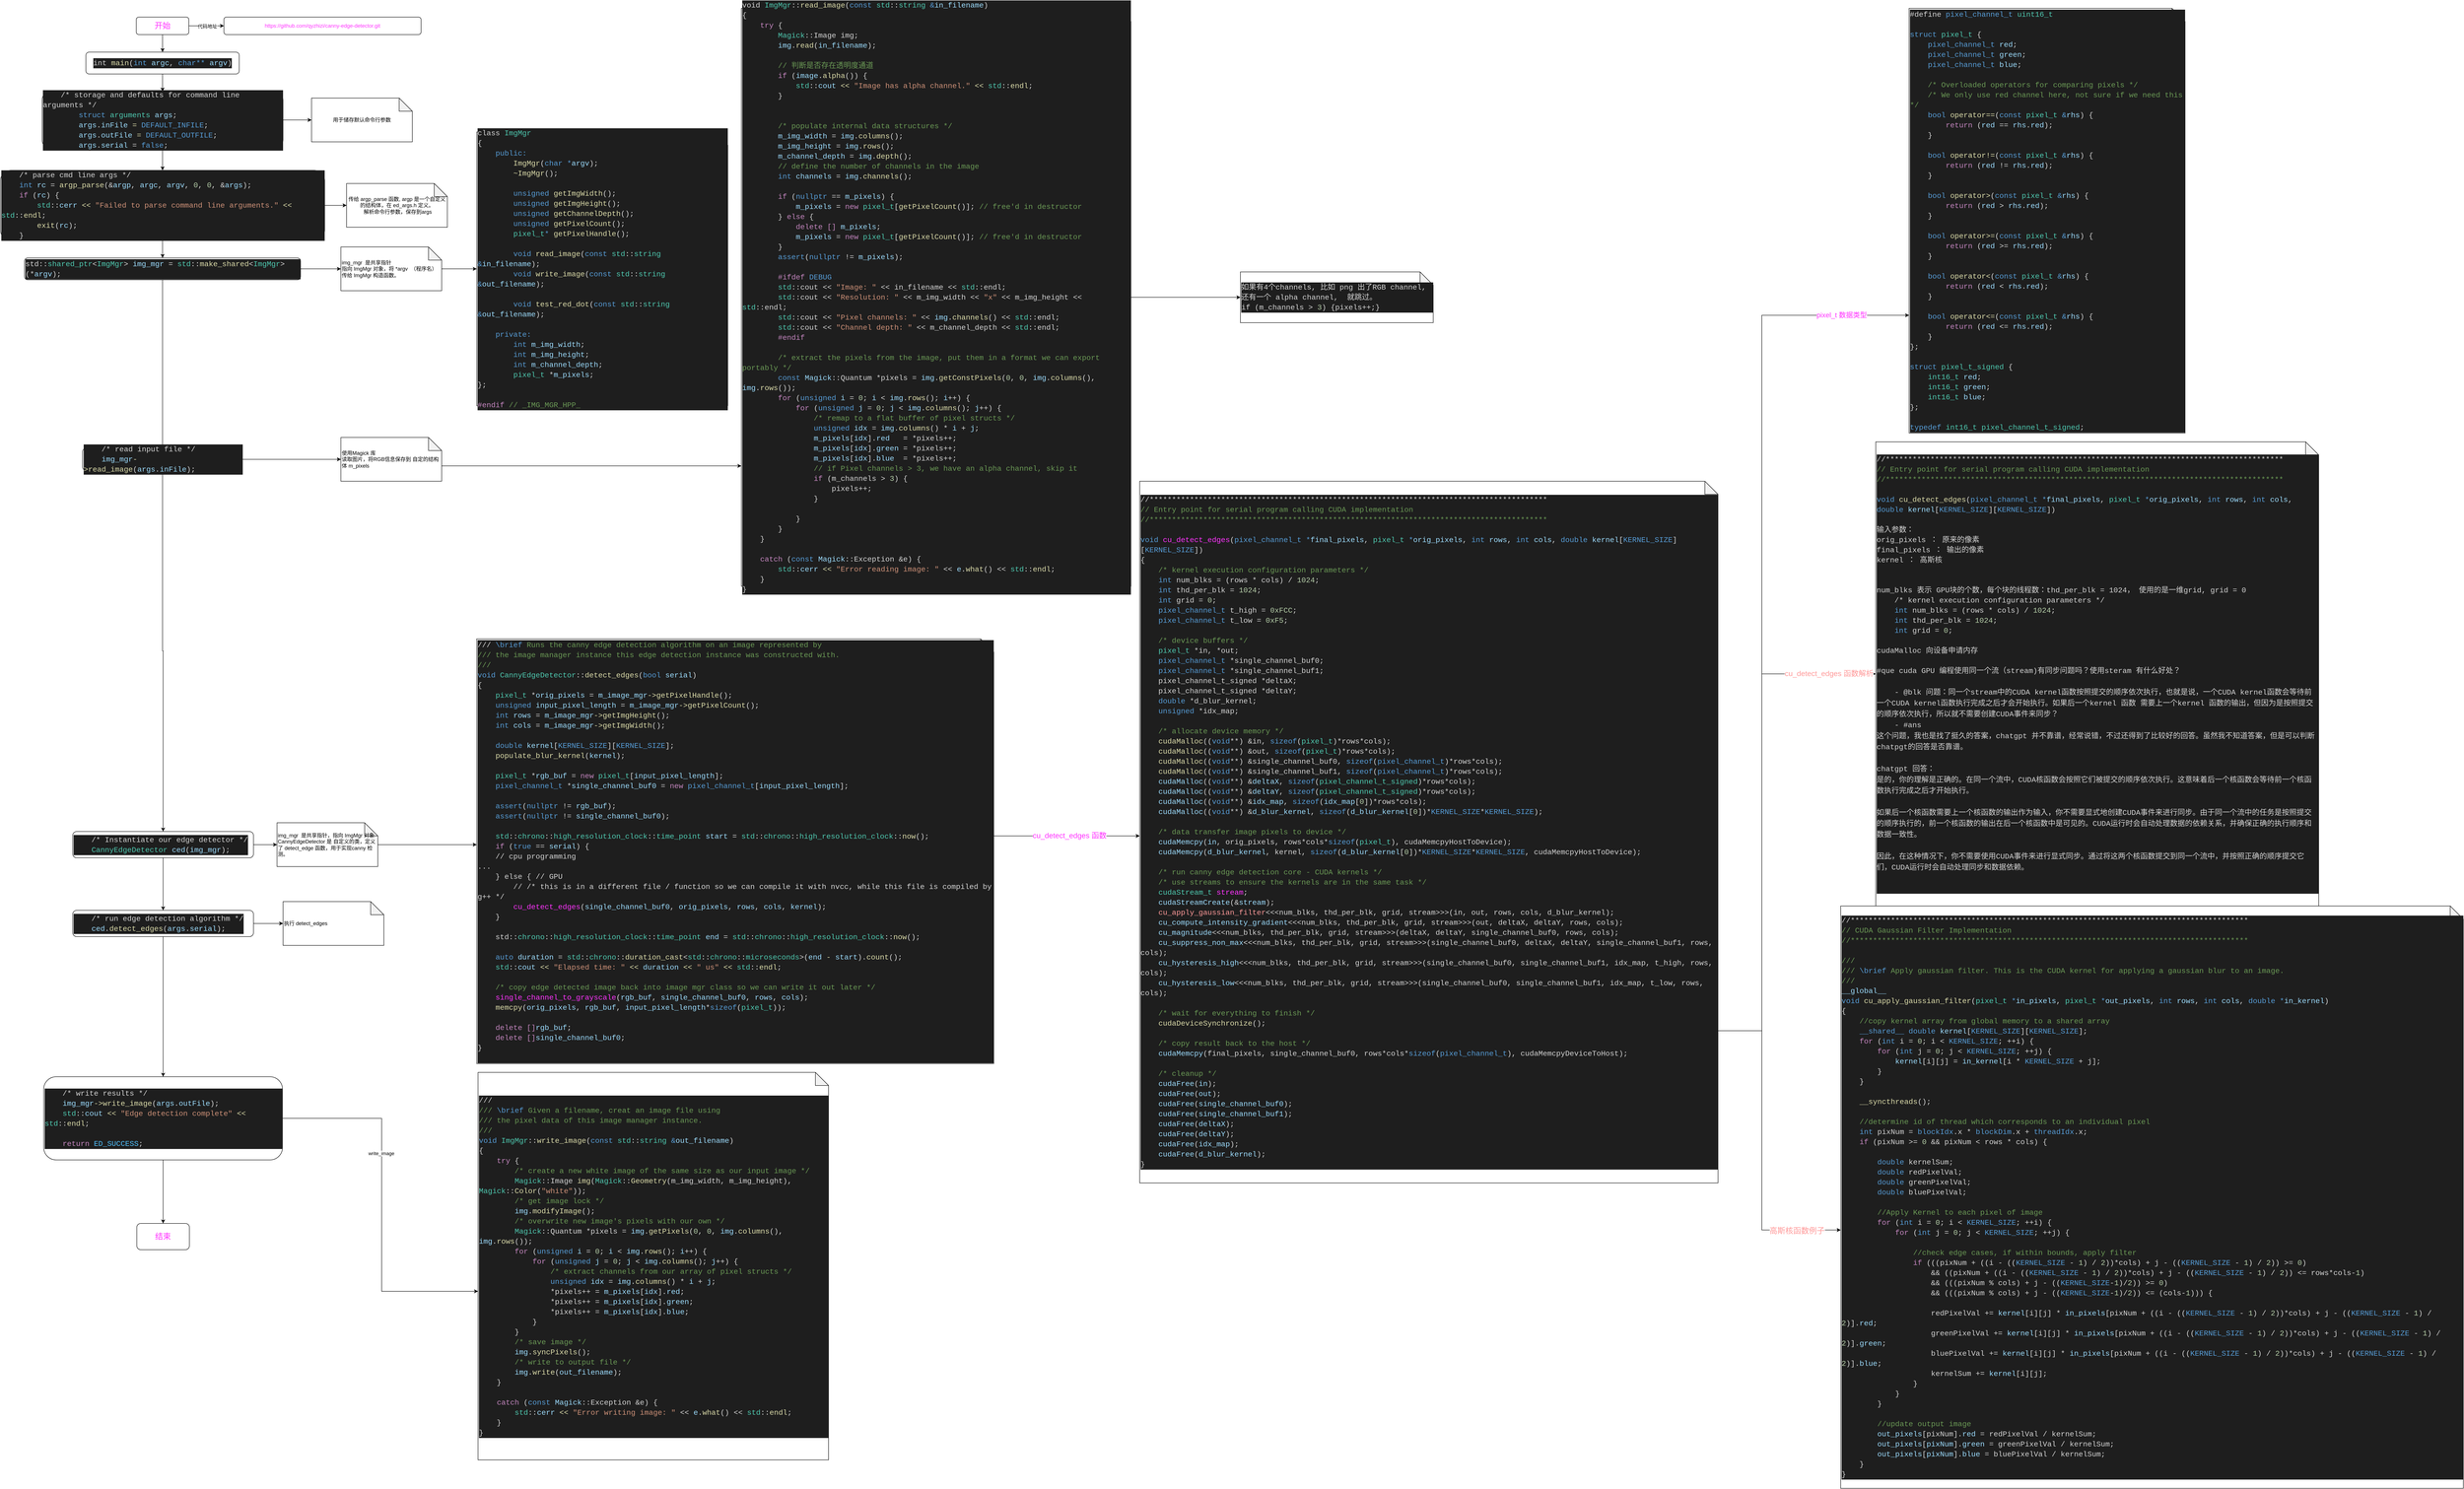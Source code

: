 <mxfile version="21.6.1" type="github">
  <diagram id="C5RBs43oDa-KdzZeNtuy" name="Page-1">
    <mxGraphModel dx="3489" dy="1840" grid="1" gridSize="10" guides="1" tooltips="1" connect="1" arrows="1" fold="1" page="1" pageScale="1" pageWidth="827" pageHeight="1169" math="0" shadow="0">
      <root>
        <mxCell id="WIyWlLk6GJQsqaUBKTNV-0" />
        <mxCell id="WIyWlLk6GJQsqaUBKTNV-1" parent="WIyWlLk6GJQsqaUBKTNV-0" />
        <mxCell id="6OkuFzAiOOsREzF4TEhP-2" value="" style="edgeStyle=orthogonalEdgeStyle;rounded=0;orthogonalLoop=1;jettySize=auto;html=1;labelBackgroundColor=none;fontColor=default;" edge="1" parent="WIyWlLk6GJQsqaUBKTNV-1" source="6OkuFzAiOOsREzF4TEhP-0" target="6OkuFzAiOOsREzF4TEhP-1">
          <mxGeometry relative="1" as="geometry" />
        </mxCell>
        <mxCell id="6OkuFzAiOOsREzF4TEhP-53" value="" style="edgeStyle=orthogonalEdgeStyle;rounded=0;orthogonalLoop=1;jettySize=auto;html=1;" edge="1" parent="WIyWlLk6GJQsqaUBKTNV-1" source="6OkuFzAiOOsREzF4TEhP-0" target="6OkuFzAiOOsREzF4TEhP-52">
          <mxGeometry relative="1" as="geometry" />
        </mxCell>
        <mxCell id="6OkuFzAiOOsREzF4TEhP-55" value="代码地址" style="edgeLabel;html=1;align=center;verticalAlign=middle;resizable=0;points=[];" vertex="1" connectable="0" parent="6OkuFzAiOOsREzF4TEhP-53">
          <mxGeometry x="0.033" y="-1" relative="1" as="geometry">
            <mxPoint as="offset" />
          </mxGeometry>
        </mxCell>
        <mxCell id="6OkuFzAiOOsREzF4TEhP-0" value="&lt;font color=&quot;#ff33ff&quot; style=&quot;font-size: 18px;&quot;&gt;开始&lt;/font&gt;" style="rounded=1;whiteSpace=wrap;html=1;fontSize=12;glass=0;strokeWidth=1;shadow=0;labelBackgroundColor=none;" vertex="1" parent="WIyWlLk6GJQsqaUBKTNV-1">
          <mxGeometry x="360" y="50" width="120" height="40" as="geometry" />
        </mxCell>
        <mxCell id="6OkuFzAiOOsREzF4TEhP-4" value="" style="edgeStyle=orthogonalEdgeStyle;rounded=0;orthogonalLoop=1;jettySize=auto;html=1;labelBackgroundColor=none;fontColor=default;" edge="1" parent="WIyWlLk6GJQsqaUBKTNV-1" source="6OkuFzAiOOsREzF4TEhP-1" target="6OkuFzAiOOsREzF4TEhP-3">
          <mxGeometry relative="1" as="geometry" />
        </mxCell>
        <mxCell id="6OkuFzAiOOsREzF4TEhP-1" value="&lt;div style=&quot;color: rgb(212, 212, 212); background-color: rgb(30, 30, 30); font-family: Consolas, &amp;quot;Courier New&amp;quot;, monospace; font-size: 17px; line-height: 23px;&quot;&gt;int &lt;span style=&quot;color: #dcdcaa;&quot;&gt;main&lt;/span&gt;(&lt;span style=&quot;color: #569cd6;&quot;&gt;int&lt;/span&gt; &lt;span style=&quot;color: #9cdcfe;&quot;&gt;argc&lt;/span&gt;, &lt;span style=&quot;color: #569cd6;&quot;&gt;char**&lt;/span&gt; &lt;span style=&quot;color: #9cdcfe;&quot;&gt;argv&lt;/span&gt;)&lt;/div&gt;" style="rounded=1;whiteSpace=wrap;html=1;fontSize=12;glass=0;strokeWidth=1;shadow=0;labelBackgroundColor=none;" vertex="1" parent="WIyWlLk6GJQsqaUBKTNV-1">
          <mxGeometry x="245" y="130" width="350" height="50" as="geometry" />
        </mxCell>
        <mxCell id="6OkuFzAiOOsREzF4TEhP-6" value="" style="edgeStyle=orthogonalEdgeStyle;rounded=0;orthogonalLoop=1;jettySize=auto;html=1;labelBackgroundColor=none;fontColor=default;" edge="1" parent="WIyWlLk6GJQsqaUBKTNV-1" source="6OkuFzAiOOsREzF4TEhP-3" target="6OkuFzAiOOsREzF4TEhP-5">
          <mxGeometry relative="1" as="geometry" />
        </mxCell>
        <mxCell id="6OkuFzAiOOsREzF4TEhP-8" style="edgeStyle=orthogonalEdgeStyle;rounded=0;orthogonalLoop=1;jettySize=auto;html=1;exitX=1;exitY=0.5;exitDx=0;exitDy=0;entryX=0;entryY=0.5;entryDx=0;entryDy=0;entryPerimeter=0;labelBackgroundColor=none;fontColor=default;" edge="1" parent="WIyWlLk6GJQsqaUBKTNV-1" source="6OkuFzAiOOsREzF4TEhP-3" target="6OkuFzAiOOsREzF4TEhP-7">
          <mxGeometry relative="1" as="geometry" />
        </mxCell>
        <mxCell id="6OkuFzAiOOsREzF4TEhP-3" value="&lt;div style=&quot;color: rgb(212, 212, 212); background-color: rgb(30, 30, 30); font-family: Consolas, &amp;quot;Courier New&amp;quot;, monospace; font-size: 17px; line-height: 23px;&quot;&gt;&lt;div style=&quot;line-height: 23px;&quot;&gt;&lt;div&gt;&amp;nbsp; &amp;nbsp; /* storage and defaults for command line arguments */&lt;/div&gt;&lt;div&gt;&amp;nbsp; &amp;nbsp; &lt;span style=&quot;white-space: pre;&quot;&gt;&#x9;&lt;/span&gt;&lt;span style=&quot;color: #569cd6;&quot;&gt;struct&lt;/span&gt; &lt;span style=&quot;color: #4ec9b0;&quot;&gt;arguments&lt;/span&gt; &lt;span style=&quot;color: #9cdcfe;&quot;&gt;args&lt;/span&gt;;&lt;/div&gt;&lt;div&gt;&amp;nbsp; &amp;nbsp; &amp;nbsp; &amp;nbsp; &lt;span style=&quot;color: #9cdcfe;&quot;&gt;args&lt;/span&gt;.&lt;span style=&quot;color: #9cdcfe;&quot;&gt;inFile&lt;/span&gt; &lt;span style=&quot;color: #dcdcaa;&quot;&gt;=&lt;/span&gt; &lt;span style=&quot;color: #569cd6;&quot;&gt;DEFAULT_INFILE&lt;/span&gt;;&lt;/div&gt;&lt;div&gt;&amp;nbsp; &amp;nbsp; &amp;nbsp; &amp;nbsp; &lt;span style=&quot;color: #9cdcfe;&quot;&gt;args&lt;/span&gt;.&lt;span style=&quot;color: #9cdcfe;&quot;&gt;outFile&lt;/span&gt; &lt;span style=&quot;color: #dcdcaa;&quot;&gt;=&lt;/span&gt; &lt;span style=&quot;color: #569cd6;&quot;&gt;DEFAULT_OUTFILE&lt;/span&gt;; &lt;/div&gt;&lt;div&gt;&lt;span style=&quot;color: #9cdcfe;&quot;&gt;&lt;span style=&quot;white-space: pre;&quot;&gt;&#x9;&lt;/span&gt;args&lt;/span&gt;.&lt;span style=&quot;color: #9cdcfe;&quot;&gt;serial&lt;/span&gt; = &lt;span style=&quot;color: #569cd6;&quot;&gt;false&lt;/span&gt;;&lt;/div&gt;&lt;/div&gt;&lt;/div&gt;" style="rounded=1;whiteSpace=wrap;html=1;fontSize=12;glass=0;strokeWidth=1;shadow=0;align=left;labelBackgroundColor=none;" vertex="1" parent="WIyWlLk6GJQsqaUBKTNV-1">
          <mxGeometry x="145" y="220" width="550" height="130" as="geometry" />
        </mxCell>
        <mxCell id="6OkuFzAiOOsREzF4TEhP-10" style="edgeStyle=orthogonalEdgeStyle;rounded=0;orthogonalLoop=1;jettySize=auto;html=1;exitX=1;exitY=0.5;exitDx=0;exitDy=0;labelBackgroundColor=none;fontColor=default;" edge="1" parent="WIyWlLk6GJQsqaUBKTNV-1" source="6OkuFzAiOOsREzF4TEhP-5" target="6OkuFzAiOOsREzF4TEhP-9">
          <mxGeometry relative="1" as="geometry" />
        </mxCell>
        <mxCell id="6OkuFzAiOOsREzF4TEhP-12" value="" style="edgeStyle=orthogonalEdgeStyle;rounded=0;orthogonalLoop=1;jettySize=auto;html=1;labelBackgroundColor=none;fontColor=default;" edge="1" parent="WIyWlLk6GJQsqaUBKTNV-1" source="6OkuFzAiOOsREzF4TEhP-5" target="6OkuFzAiOOsREzF4TEhP-11">
          <mxGeometry relative="1" as="geometry" />
        </mxCell>
        <mxCell id="6OkuFzAiOOsREzF4TEhP-5" value="&lt;div style=&quot;color: rgb(212, 212, 212); background-color: rgb(30, 30, 30); font-family: Consolas, &amp;quot;Courier New&amp;quot;, monospace; font-size: 17px; line-height: 23px;&quot;&gt;&lt;div style=&quot;line-height: 23px;&quot;&gt;&lt;div style=&quot;line-height: 23px;&quot;&gt;&lt;div&gt;&amp;nbsp; &amp;nbsp; /* parse cmd line args */&lt;/div&gt;&lt;div&gt;&amp;nbsp; &amp;nbsp; &lt;span style=&quot;color: #569cd6;&quot;&gt;int&lt;/span&gt; &lt;span style=&quot;color: #9cdcfe;&quot;&gt;rc&lt;/span&gt; = &lt;span style=&quot;color: #dcdcaa;&quot;&gt;argp_parse&lt;/span&gt;(&amp;amp;&lt;span style=&quot;color: #9cdcfe;&quot;&gt;argp&lt;/span&gt;, &lt;span style=&quot;color: #9cdcfe;&quot;&gt;argc&lt;/span&gt;, &lt;span style=&quot;color: #9cdcfe;&quot;&gt;argv&lt;/span&gt;, &lt;span style=&quot;color: #b5cea8;&quot;&gt;0&lt;/span&gt;, &lt;span style=&quot;color: #b5cea8;&quot;&gt;0&lt;/span&gt;, &amp;amp;&lt;span style=&quot;color: #9cdcfe;&quot;&gt;args&lt;/span&gt;);&lt;/div&gt;&lt;div&gt;&amp;nbsp; &amp;nbsp; &lt;span style=&quot;color: #c586c0;&quot;&gt;if&lt;/span&gt; (&lt;span style=&quot;color: #9cdcfe;&quot;&gt;rc&lt;/span&gt;) {&lt;/div&gt;&lt;div&gt;&amp;nbsp; &amp;nbsp; &amp;nbsp; &amp;nbsp; &lt;span style=&quot;color: #4ec9b0;&quot;&gt;std&lt;/span&gt;::&lt;span style=&quot;color: #9cdcfe;&quot;&gt;cerr&lt;/span&gt; &lt;span style=&quot;color: #dcdcaa;&quot;&gt;&amp;lt;&amp;lt;&lt;/span&gt; &lt;span style=&quot;color: #ce9178;&quot;&gt;&quot;Failed to parse command line arguments.&quot;&lt;/span&gt; &lt;span style=&quot;color: #dcdcaa;&quot;&gt;&amp;lt;&amp;lt;&lt;/span&gt; &lt;span style=&quot;color: #4ec9b0;&quot;&gt;std&lt;/span&gt;::&lt;span style=&quot;color: #dcdcaa;&quot;&gt;endl&lt;/span&gt;;&lt;/div&gt;&lt;div&gt;&amp;nbsp; &amp;nbsp; &amp;nbsp; &amp;nbsp; &lt;span style=&quot;color: #dcdcaa;&quot;&gt;exit&lt;/span&gt;(&lt;span style=&quot;color: #9cdcfe;&quot;&gt;rc&lt;/span&gt;);&lt;/div&gt;&lt;div&gt;&amp;nbsp; &amp;nbsp; }&lt;/div&gt;&lt;/div&gt;&lt;/div&gt;&lt;/div&gt;" style="rounded=1;whiteSpace=wrap;html=1;fontSize=12;glass=0;strokeWidth=1;shadow=0;align=left;labelBackgroundColor=none;" vertex="1" parent="WIyWlLk6GJQsqaUBKTNV-1">
          <mxGeometry x="50" y="400" width="740" height="160" as="geometry" />
        </mxCell>
        <mxCell id="6OkuFzAiOOsREzF4TEhP-7" value="用于储存默认命令行参数&lt;br&gt;" style="shape=note;whiteSpace=wrap;html=1;backgroundOutline=1;darkOpacity=0.05;labelBackgroundColor=none;" vertex="1" parent="WIyWlLk6GJQsqaUBKTNV-1">
          <mxGeometry x="760" y="235" width="230" height="100" as="geometry" />
        </mxCell>
        <mxCell id="6OkuFzAiOOsREzF4TEhP-9" value="传给 argp_parse 函数, argp 是一个自定义的结构体，在 ed_args.h 定义。&lt;br&gt;&amp;nbsp;解析命令行参数，保存到args" style="shape=note;whiteSpace=wrap;html=1;backgroundOutline=1;darkOpacity=0.05;labelBackgroundColor=none;" vertex="1" parent="WIyWlLk6GJQsqaUBKTNV-1">
          <mxGeometry x="840" y="430" width="230" height="100" as="geometry" />
        </mxCell>
        <mxCell id="6OkuFzAiOOsREzF4TEhP-14" style="edgeStyle=orthogonalEdgeStyle;rounded=0;orthogonalLoop=1;jettySize=auto;html=1;exitX=1;exitY=0.5;exitDx=0;exitDy=0;entryX=0;entryY=0.5;entryDx=0;entryDy=0;entryPerimeter=0;labelBackgroundColor=none;fontColor=default;" edge="1" parent="WIyWlLk6GJQsqaUBKTNV-1" source="6OkuFzAiOOsREzF4TEhP-11" target="6OkuFzAiOOsREzF4TEhP-13">
          <mxGeometry relative="1" as="geometry" />
        </mxCell>
        <mxCell id="6OkuFzAiOOsREzF4TEhP-16" value="" style="edgeStyle=orthogonalEdgeStyle;rounded=0;orthogonalLoop=1;jettySize=auto;html=1;labelBackgroundColor=none;fontColor=default;" edge="1" parent="WIyWlLk6GJQsqaUBKTNV-1" source="6OkuFzAiOOsREzF4TEhP-11" target="6OkuFzAiOOsREzF4TEhP-15">
          <mxGeometry relative="1" as="geometry" />
        </mxCell>
        <mxCell id="6OkuFzAiOOsREzF4TEhP-11" value="&lt;div style=&quot;color: rgb(212, 212, 212); background-color: rgb(30, 30, 30); font-family: Consolas, &amp;quot;Courier New&amp;quot;, monospace; font-size: 17px; line-height: 23px;&quot;&gt;&lt;div style=&quot;line-height: 23px;&quot;&gt;&lt;div style=&quot;line-height: 23px;&quot;&gt;&lt;div style=&quot;line-height: 23px;&quot;&gt;std::&lt;span style=&quot;color: #4ec9b0;&quot;&gt;shared_ptr&lt;/span&gt;&amp;lt;&lt;span style=&quot;color: #4ec9b0;&quot;&gt;ImgMgr&lt;/span&gt;&amp;gt; &lt;span style=&quot;color: #9cdcfe;&quot;&gt;img_mgr&lt;/span&gt; = &lt;span style=&quot;color: #4ec9b0;&quot;&gt;std&lt;/span&gt;::&lt;span style=&quot;color: #dcdcaa;&quot;&gt;make_shared&lt;/span&gt;&amp;lt;&lt;span style=&quot;color: #4ec9b0;&quot;&gt;ImgMgr&lt;/span&gt;&amp;gt;(*&lt;span style=&quot;color: #9cdcfe;&quot;&gt;argv&lt;/span&gt;);&lt;/div&gt;&lt;/div&gt;&lt;/div&gt;&lt;/div&gt;" style="rounded=1;whiteSpace=wrap;html=1;fontSize=12;glass=0;strokeWidth=1;shadow=0;align=left;labelBackgroundColor=none;" vertex="1" parent="WIyWlLk6GJQsqaUBKTNV-1">
          <mxGeometry x="105" y="600" width="630" height="50" as="geometry" />
        </mxCell>
        <mxCell id="6OkuFzAiOOsREzF4TEhP-20" value="" style="edgeStyle=orthogonalEdgeStyle;rounded=0;orthogonalLoop=1;jettySize=auto;html=1;labelBackgroundColor=none;fontColor=default;" edge="1" parent="WIyWlLk6GJQsqaUBKTNV-1" source="6OkuFzAiOOsREzF4TEhP-13" target="6OkuFzAiOOsREzF4TEhP-19">
          <mxGeometry relative="1" as="geometry" />
        </mxCell>
        <mxCell id="6OkuFzAiOOsREzF4TEhP-13" value="img_mgr&amp;nbsp; 是共享指针&lt;br&gt;指向 ImgMgr 对象，将 *argv&amp;nbsp; （程序名）传给 ImgMgr 构造函数。" style="shape=note;whiteSpace=wrap;html=1;backgroundOutline=1;darkOpacity=0.05;align=left;labelBackgroundColor=none;" vertex="1" parent="WIyWlLk6GJQsqaUBKTNV-1">
          <mxGeometry x="827" y="575" width="230" height="100" as="geometry" />
        </mxCell>
        <mxCell id="6OkuFzAiOOsREzF4TEhP-18" style="edgeStyle=orthogonalEdgeStyle;rounded=0;orthogonalLoop=1;jettySize=auto;html=1;exitX=1;exitY=0.5;exitDx=0;exitDy=0;labelBackgroundColor=none;fontColor=default;" edge="1" parent="WIyWlLk6GJQsqaUBKTNV-1" source="6OkuFzAiOOsREzF4TEhP-15" target="6OkuFzAiOOsREzF4TEhP-17">
          <mxGeometry relative="1" as="geometry" />
        </mxCell>
        <mxCell id="6OkuFzAiOOsREzF4TEhP-26" value="" style="edgeStyle=orthogonalEdgeStyle;rounded=0;orthogonalLoop=1;jettySize=auto;html=1;" edge="1" parent="WIyWlLk6GJQsqaUBKTNV-1" source="6OkuFzAiOOsREzF4TEhP-15" target="6OkuFzAiOOsREzF4TEhP-25">
          <mxGeometry relative="1" as="geometry" />
        </mxCell>
        <mxCell id="6OkuFzAiOOsREzF4TEhP-15" value="&lt;div style=&quot;color: rgb(212, 212, 212); background-color: rgb(30, 30, 30); font-family: Consolas, &amp;quot;Courier New&amp;quot;, monospace; font-size: 17px; line-height: 23px;&quot;&gt;&lt;div style=&quot;line-height: 23px;&quot;&gt;&lt;div style=&quot;line-height: 23px;&quot;&gt;&lt;div style=&quot;line-height: 23px;&quot;&gt;&lt;div style=&quot;line-height: 23px;&quot;&gt;&lt;div&gt;&amp;nbsp; &amp;nbsp; /* read input file */&lt;/div&gt;&lt;div&gt;&amp;nbsp; &amp;nbsp; &lt;span style=&quot;color: #9cdcfe;&quot;&gt;img_mgr&lt;/span&gt;&lt;span style=&quot;color: #dcdcaa;&quot;&gt;-&amp;gt;&lt;/span&gt;&lt;span style=&quot;color: #dcdcaa;&quot;&gt;read_image&lt;/span&gt;(&lt;span style=&quot;color: #9cdcfe;&quot;&gt;args&lt;/span&gt;.&lt;span style=&quot;color: #9cdcfe;&quot;&gt;inFile&lt;/span&gt;);&lt;/div&gt;&lt;/div&gt;&lt;/div&gt;&lt;/div&gt;&lt;/div&gt;&lt;/div&gt;" style="rounded=1;whiteSpace=wrap;html=1;fontSize=12;glass=0;strokeWidth=1;shadow=0;align=left;labelBackgroundColor=none;" vertex="1" parent="WIyWlLk6GJQsqaUBKTNV-1">
          <mxGeometry x="237.5" y="1035" width="365" height="50" as="geometry" />
        </mxCell>
        <mxCell id="6OkuFzAiOOsREzF4TEhP-22" style="edgeStyle=orthogonalEdgeStyle;rounded=0;orthogonalLoop=1;jettySize=auto;html=1;exitX=0;exitY=0;exitDx=230;exitDy=65;exitPerimeter=0;" edge="1" parent="WIyWlLk6GJQsqaUBKTNV-1" source="6OkuFzAiOOsREzF4TEhP-17" target="6OkuFzAiOOsREzF4TEhP-21">
          <mxGeometry relative="1" as="geometry">
            <Array as="points">
              <mxPoint x="1590" y="1075" />
              <mxPoint x="1590" y="1075" />
            </Array>
          </mxGeometry>
        </mxCell>
        <mxCell id="6OkuFzAiOOsREzF4TEhP-17" value="使用Magick 库&lt;br&gt;读取图片，将RGB信息保存到 自定的结构体 m_pixels" style="shape=note;whiteSpace=wrap;html=1;backgroundOutline=1;darkOpacity=0.05;labelBackgroundColor=none;align=left;" vertex="1" parent="WIyWlLk6GJQsqaUBKTNV-1">
          <mxGeometry x="827" y="1010" width="230" height="100" as="geometry" />
        </mxCell>
        <mxCell id="6OkuFzAiOOsREzF4TEhP-19" value="&lt;div style=&quot;color: rgb(212, 212, 212); background-color: rgb(30, 30, 30); font-family: Consolas, &amp;quot;Courier New&amp;quot;, monospace; font-size: 17px; line-height: 23px;&quot;&gt;&lt;div&gt;class &lt;span style=&quot;color: #4ec9b0;&quot;&gt;ImgMgr&lt;/span&gt;&lt;/div&gt;&lt;div&gt;{&lt;/div&gt;&lt;div&gt;&amp;nbsp; &amp;nbsp; &lt;span style=&quot;color: #569cd6;&quot;&gt;public:&lt;/span&gt;&lt;/div&gt;&lt;div&gt;&amp;nbsp; &amp;nbsp; &amp;nbsp; &amp;nbsp; &lt;span style=&quot;color: #dcdcaa;&quot;&gt;ImgMgr&lt;/span&gt;(&lt;span style=&quot;color: #569cd6;&quot;&gt;char&lt;/span&gt; &lt;span style=&quot;color: #569cd6;&quot;&gt;*&lt;/span&gt;&lt;span style=&quot;color: #9cdcfe;&quot;&gt;argv&lt;/span&gt;);&lt;/div&gt;&lt;div&gt;&amp;nbsp; &amp;nbsp; &amp;nbsp; &amp;nbsp; &lt;span style=&quot;color: #dcdcaa;&quot;&gt;~ImgMgr&lt;/span&gt;();&lt;/div&gt;&lt;br&gt;&lt;div&gt;&amp;nbsp; &amp;nbsp; &amp;nbsp; &amp;nbsp; &lt;span style=&quot;color: #569cd6;&quot;&gt;unsigned&lt;/span&gt; &lt;span style=&quot;color: #dcdcaa;&quot;&gt;getImgWidth&lt;/span&gt;();&lt;/div&gt;&lt;div&gt;&amp;nbsp; &amp;nbsp; &amp;nbsp; &amp;nbsp; &lt;span style=&quot;color: #569cd6;&quot;&gt;unsigned&lt;/span&gt; &lt;span style=&quot;color: #dcdcaa;&quot;&gt;getImgHeight&lt;/span&gt;();&lt;/div&gt;&lt;div&gt;&amp;nbsp; &amp;nbsp; &amp;nbsp; &amp;nbsp; &lt;span style=&quot;color: #569cd6;&quot;&gt;unsigned&lt;/span&gt; &lt;span style=&quot;color: #dcdcaa;&quot;&gt;getChannelDepth&lt;/span&gt;();&lt;/div&gt;&lt;div&gt;&amp;nbsp; &amp;nbsp; &amp;nbsp; &amp;nbsp; &lt;span style=&quot;color: #569cd6;&quot;&gt;unsigned&lt;/span&gt; &lt;span style=&quot;color: #dcdcaa;&quot;&gt;getPixelCount&lt;/span&gt;();&lt;/div&gt;&lt;div&gt;&amp;nbsp; &amp;nbsp; &amp;nbsp; &amp;nbsp; &lt;span style=&quot;color: #4ec9b0;&quot;&gt;pixel_t&lt;/span&gt;&lt;span style=&quot;color: #569cd6;&quot;&gt;*&lt;/span&gt; &lt;span style=&quot;color: #dcdcaa;&quot;&gt;getPixelHandle&lt;/span&gt;();&lt;/div&gt;&lt;br&gt;&lt;div&gt;&amp;nbsp; &amp;nbsp; &amp;nbsp; &amp;nbsp; &lt;span style=&quot;color: #569cd6;&quot;&gt;void&lt;/span&gt; &lt;span style=&quot;color: #dcdcaa;&quot;&gt;read_image&lt;/span&gt;(&lt;span style=&quot;color: #569cd6;&quot;&gt;const&lt;/span&gt; &lt;span style=&quot;color: #4ec9b0;&quot;&gt;std&lt;/span&gt;::&lt;span style=&quot;color: #4ec9b0;&quot;&gt;string&lt;/span&gt; &lt;span style=&quot;color: #569cd6;&quot;&gt;&amp;amp;&lt;/span&gt;&lt;span style=&quot;color: #9cdcfe;&quot;&gt;in_filename&lt;/span&gt;);&lt;/div&gt;&lt;div&gt;&amp;nbsp; &amp;nbsp; &amp;nbsp; &amp;nbsp; &lt;span style=&quot;color: #569cd6;&quot;&gt;void&lt;/span&gt; &lt;span style=&quot;color: #dcdcaa;&quot;&gt;write_image&lt;/span&gt;(&lt;span style=&quot;color: #569cd6;&quot;&gt;const&lt;/span&gt; &lt;span style=&quot;color: #4ec9b0;&quot;&gt;std&lt;/span&gt;::&lt;span style=&quot;color: #4ec9b0;&quot;&gt;string&lt;/span&gt; &lt;span style=&quot;color: #569cd6;&quot;&gt;&amp;amp;&lt;/span&gt;&lt;span style=&quot;color: #9cdcfe;&quot;&gt;out_filename&lt;/span&gt;);&lt;/div&gt;&lt;br&gt;&lt;div&gt;&amp;nbsp; &amp;nbsp; &amp;nbsp; &amp;nbsp; &lt;span style=&quot;color: #569cd6;&quot;&gt;void&lt;/span&gt; &lt;span style=&quot;color: #dcdcaa;&quot;&gt;test_red_dot&lt;/span&gt;(&lt;span style=&quot;color: #569cd6;&quot;&gt;const&lt;/span&gt; &lt;span style=&quot;color: #4ec9b0;&quot;&gt;std&lt;/span&gt;::&lt;span style=&quot;color: #4ec9b0;&quot;&gt;string&lt;/span&gt; &lt;span style=&quot;color: #569cd6;&quot;&gt;&amp;amp;&lt;/span&gt;&lt;span style=&quot;color: #9cdcfe;&quot;&gt;out_filename&lt;/span&gt;);&lt;/div&gt;&lt;br&gt;&lt;div&gt;&amp;nbsp; &amp;nbsp; &lt;span style=&quot;color: #569cd6;&quot;&gt;private:&lt;/span&gt;&lt;/div&gt;&lt;div&gt;&amp;nbsp; &amp;nbsp; &amp;nbsp; &amp;nbsp; &lt;span style=&quot;color: #569cd6;&quot;&gt;int&lt;/span&gt; &lt;span style=&quot;color: #9cdcfe;&quot;&gt;m_img_width&lt;/span&gt;;&lt;/div&gt;&lt;div&gt;&amp;nbsp; &amp;nbsp; &amp;nbsp; &amp;nbsp; &lt;span style=&quot;color: #569cd6;&quot;&gt;int&lt;/span&gt; &lt;span style=&quot;color: #9cdcfe;&quot;&gt;m_img_height&lt;/span&gt;;&lt;/div&gt;&lt;div&gt;&amp;nbsp; &amp;nbsp; &amp;nbsp; &amp;nbsp; &lt;span style=&quot;color: #569cd6;&quot;&gt;int&lt;/span&gt; &lt;span style=&quot;color: #9cdcfe;&quot;&gt;m_channel_depth&lt;/span&gt;;&lt;/div&gt;&lt;div&gt;&amp;nbsp; &amp;nbsp; &amp;nbsp; &amp;nbsp; &lt;span style=&quot;color: #4ec9b0;&quot;&gt;pixel_t&lt;/span&gt; *&lt;span style=&quot;color: #9cdcfe;&quot;&gt;m_pixels&lt;/span&gt;;&lt;/div&gt;&lt;div&gt;};&lt;/div&gt;&lt;br&gt;&lt;div&gt;&lt;span style=&quot;color: #c586c0;&quot;&gt;#endif&lt;/span&gt;&lt;span style=&quot;color: #6a9955;&quot;&gt; // _IMG_MGR_HPP_&lt;/span&gt;&lt;/div&gt;&lt;/div&gt;" style="shape=note;whiteSpace=wrap;html=1;backgroundOutline=1;darkOpacity=0.05;align=left;labelBackgroundColor=none;" vertex="1" parent="WIyWlLk6GJQsqaUBKTNV-1">
          <mxGeometry x="1137" y="312.5" width="573" height="625" as="geometry" />
        </mxCell>
        <mxCell id="6OkuFzAiOOsREzF4TEhP-24" value="" style="edgeStyle=orthogonalEdgeStyle;rounded=0;orthogonalLoop=1;jettySize=auto;html=1;" edge="1" parent="WIyWlLk6GJQsqaUBKTNV-1" source="6OkuFzAiOOsREzF4TEhP-21" target="6OkuFzAiOOsREzF4TEhP-23">
          <mxGeometry relative="1" as="geometry" />
        </mxCell>
        <mxCell id="6OkuFzAiOOsREzF4TEhP-21" value="&lt;div style=&quot;color: rgb(212, 212, 212); background-color: rgb(30, 30, 30); font-family: Consolas, &amp;quot;Courier New&amp;quot;, monospace; font-size: 17px; line-height: 23px;&quot;&gt;&lt;div style=&quot;line-height: 23px;&quot;&gt;&lt;div&gt;void &lt;span style=&quot;color: #4ec9b0;&quot;&gt;ImgMgr&lt;/span&gt;::&lt;span style=&quot;color: #dcdcaa;&quot;&gt;read_image&lt;/span&gt;(&lt;span style=&quot;color: #569cd6;&quot;&gt;const&lt;/span&gt; &lt;span style=&quot;color: #4ec9b0;&quot;&gt;std&lt;/span&gt;::&lt;span style=&quot;color: #4ec9b0;&quot;&gt;string&lt;/span&gt; &lt;span style=&quot;color: #569cd6;&quot;&gt;&amp;amp;&lt;/span&gt;&lt;span style=&quot;color: #9cdcfe;&quot;&gt;in_filename&lt;/span&gt;)&lt;/div&gt;&lt;div&gt;{&lt;/div&gt;&lt;div&gt;&amp;nbsp; &amp;nbsp; &lt;span style=&quot;color: #c586c0;&quot;&gt;try&lt;/span&gt; {&lt;/div&gt;&lt;div&gt;&amp;nbsp; &amp;nbsp; &amp;nbsp; &amp;nbsp; &lt;span style=&quot;color: #4ec9b0;&quot;&gt;Magick&lt;/span&gt;::Image img;&lt;/div&gt;&lt;div&gt;&amp;nbsp; &amp;nbsp; &amp;nbsp; &amp;nbsp; &lt;span style=&quot;color: #9cdcfe;&quot;&gt;img&lt;/span&gt;.&lt;span style=&quot;color: #dcdcaa;&quot;&gt;read&lt;/span&gt;(&lt;span style=&quot;color: #9cdcfe;&quot;&gt;in_filename&lt;/span&gt;);&lt;/div&gt;&lt;br&gt;&lt;div&gt;&lt;span style=&quot;color: #6a9955;&quot;&gt;&amp;nbsp; &amp;nbsp; &amp;nbsp; &amp;nbsp; // 判断是否存在透明度通道&lt;/span&gt;&lt;/div&gt;&lt;div&gt;&amp;nbsp; &amp;nbsp; &amp;nbsp; &amp;nbsp; &lt;span style=&quot;color: #c586c0;&quot;&gt;if&lt;/span&gt; (&lt;span style=&quot;color: #9cdcfe;&quot;&gt;image&lt;/span&gt;.&lt;span style=&quot;color: #dcdcaa;&quot;&gt;alpha&lt;/span&gt;()) {&lt;/div&gt;&lt;div&gt;&amp;nbsp; &amp;nbsp; &amp;nbsp; &amp;nbsp; &amp;nbsp; &amp;nbsp; &lt;span style=&quot;color: #4ec9b0;&quot;&gt;std&lt;/span&gt;::&lt;span style=&quot;color: #9cdcfe;&quot;&gt;cout&lt;/span&gt; &lt;span style=&quot;color: #dcdcaa;&quot;&gt;&amp;lt;&amp;lt;&lt;/span&gt; &lt;span style=&quot;color: #ce9178;&quot;&gt;&quot;Image has alpha channel.&quot;&lt;/span&gt; &lt;span style=&quot;color: #dcdcaa;&quot;&gt;&amp;lt;&amp;lt;&lt;/span&gt; &lt;span style=&quot;color: #4ec9b0;&quot;&gt;std&lt;/span&gt;::&lt;span style=&quot;color: #dcdcaa;&quot;&gt;endl&lt;/span&gt;;&lt;/div&gt;&lt;div&gt;&amp;nbsp; &amp;nbsp; &amp;nbsp; &amp;nbsp; }&lt;/div&gt;&lt;br&gt;&lt;br&gt;&lt;div&gt;&lt;span style=&quot;color: #6a9955;&quot;&gt;&amp;nbsp; &amp;nbsp; &amp;nbsp; &amp;nbsp; /* populate internal data structures */&lt;/span&gt;&lt;/div&gt;&lt;div&gt;&amp;nbsp; &amp;nbsp; &amp;nbsp; &amp;nbsp; &lt;span style=&quot;color: #9cdcfe;&quot;&gt;m_img_width&lt;/span&gt; = &lt;span style=&quot;color: #9cdcfe;&quot;&gt;img&lt;/span&gt;.&lt;span style=&quot;color: #dcdcaa;&quot;&gt;columns&lt;/span&gt;();&lt;/div&gt;&lt;div&gt;&amp;nbsp; &amp;nbsp; &amp;nbsp; &amp;nbsp; &lt;span style=&quot;color: #9cdcfe;&quot;&gt;m_img_height&lt;/span&gt; = &lt;span style=&quot;color: #9cdcfe;&quot;&gt;img&lt;/span&gt;.&lt;span style=&quot;color: #dcdcaa;&quot;&gt;rows&lt;/span&gt;();&lt;/div&gt;&lt;div&gt;&amp;nbsp; &amp;nbsp; &amp;nbsp; &amp;nbsp; &lt;span style=&quot;color: #9cdcfe;&quot;&gt;m_channel_depth&lt;/span&gt; = &lt;span style=&quot;color: #9cdcfe;&quot;&gt;img&lt;/span&gt;.&lt;span style=&quot;color: #dcdcaa;&quot;&gt;depth&lt;/span&gt;();&lt;/div&gt;&lt;div&gt;&lt;span style=&quot;color: #6a9955;&quot;&gt;&amp;nbsp; &amp;nbsp; &amp;nbsp; &amp;nbsp; // define the number of channels in the image&lt;/span&gt;&lt;/div&gt;&lt;div&gt;&amp;nbsp; &amp;nbsp; &amp;nbsp; &amp;nbsp; &lt;span style=&quot;color: #569cd6;&quot;&gt;int&lt;/span&gt; &lt;span style=&quot;color: #9cdcfe;&quot;&gt;channels&lt;/span&gt; = &lt;span style=&quot;color: #9cdcfe;&quot;&gt;img&lt;/span&gt;.&lt;span style=&quot;color: #dcdcaa;&quot;&gt;channels&lt;/span&gt;();&lt;/div&gt;&lt;div&gt;&amp;nbsp; &amp;nbsp; &amp;nbsp; &amp;nbsp; &lt;/div&gt;&lt;div&gt;&amp;nbsp; &amp;nbsp; &amp;nbsp; &amp;nbsp; &lt;span style=&quot;color: #c586c0;&quot;&gt;if&lt;/span&gt; (&lt;span style=&quot;color: #569cd6;&quot;&gt;nullptr&lt;/span&gt; == &lt;span style=&quot;color: #9cdcfe;&quot;&gt;m_pixels&lt;/span&gt;) {&lt;/div&gt;&lt;div&gt;&amp;nbsp; &amp;nbsp; &amp;nbsp; &amp;nbsp; &amp;nbsp; &amp;nbsp; &lt;span style=&quot;color: #9cdcfe;&quot;&gt;m_pixels&lt;/span&gt; = &lt;span style=&quot;color: #c586c0;&quot;&gt;new&lt;/span&gt; &lt;span style=&quot;color: #4ec9b0;&quot;&gt;pixel_t&lt;/span&gt;[&lt;span style=&quot;color: #dcdcaa;&quot;&gt;getPixelCount&lt;/span&gt;()];&lt;span style=&quot;color: #6a9955;&quot;&gt; // free&#39;d in destructor&lt;/span&gt;&lt;/div&gt;&lt;div&gt;&amp;nbsp; &amp;nbsp; &amp;nbsp; &amp;nbsp; } &lt;span style=&quot;color: #c586c0;&quot;&gt;else&lt;/span&gt; {&lt;/div&gt;&lt;div&gt;&amp;nbsp; &amp;nbsp; &amp;nbsp; &amp;nbsp; &amp;nbsp; &amp;nbsp; &lt;span style=&quot;color: #c586c0;&quot;&gt;delete&lt;/span&gt;&lt;span style=&quot;color: #c586c0;&quot;&gt; &lt;/span&gt;&lt;span style=&quot;color: #c586c0;&quot;&gt;[]&lt;/span&gt; &lt;span style=&quot;color: #9cdcfe;&quot;&gt;m_pixels&lt;/span&gt;;&lt;/div&gt;&lt;div&gt;&amp;nbsp; &amp;nbsp; &amp;nbsp; &amp;nbsp; &amp;nbsp; &amp;nbsp; &lt;span style=&quot;color: #9cdcfe;&quot;&gt;m_pixels&lt;/span&gt; = &lt;span style=&quot;color: #c586c0;&quot;&gt;new&lt;/span&gt; &lt;span style=&quot;color: #4ec9b0;&quot;&gt;pixel_t&lt;/span&gt;[&lt;span style=&quot;color: #dcdcaa;&quot;&gt;getPixelCount&lt;/span&gt;()];&lt;span style=&quot;color: #6a9955;&quot;&gt; // free&#39;d in destructor&lt;/span&gt;&lt;/div&gt;&lt;div&gt;&amp;nbsp; &amp;nbsp; &amp;nbsp; &amp;nbsp; }&lt;/div&gt;&lt;div&gt;&amp;nbsp; &amp;nbsp; &amp;nbsp; &amp;nbsp; &lt;span style=&quot;color: #569cd6;&quot;&gt;assert&lt;/span&gt;(&lt;span style=&quot;color: #569cd6;&quot;&gt;nullptr&lt;/span&gt; != &lt;span style=&quot;color: #9cdcfe;&quot;&gt;m_pixels&lt;/span&gt;);&lt;/div&gt;&lt;br&gt;&lt;div&gt;&amp;nbsp; &amp;nbsp; &amp;nbsp; &amp;nbsp; &lt;span style=&quot;color: #c586c0;&quot;&gt;#ifdef&lt;/span&gt;&lt;span style=&quot;color: #569cd6;&quot;&gt; DEBUG&lt;/span&gt;&lt;/div&gt;&lt;div&gt;&amp;nbsp; &amp;nbsp; &amp;nbsp; &amp;nbsp; &lt;span style=&quot;color: #4ec9b0;&quot;&gt;std&lt;/span&gt;::cout &amp;lt;&amp;lt; &lt;span style=&quot;color: #ce9178;&quot;&gt;&quot;Image: &quot;&lt;/span&gt; &amp;lt;&amp;lt; in_filename &amp;lt;&amp;lt; &lt;span style=&quot;color: #4ec9b0;&quot;&gt;std&lt;/span&gt;::endl;&lt;/div&gt;&lt;div&gt;&amp;nbsp; &amp;nbsp; &amp;nbsp; &amp;nbsp; &lt;span style=&quot;color: #4ec9b0;&quot;&gt;std&lt;/span&gt;::cout &amp;lt;&amp;lt; &lt;span style=&quot;color: #ce9178;&quot;&gt;&quot;Resolution: &quot;&lt;/span&gt; &amp;lt;&amp;lt; m_img_width &amp;lt;&amp;lt; &lt;span style=&quot;color: #ce9178;&quot;&gt;&quot;x&quot;&lt;/span&gt; &amp;lt;&amp;lt; m_img_height &amp;lt;&amp;lt; &lt;span style=&quot;color: #4ec9b0;&quot;&gt;std&lt;/span&gt;::endl;&lt;/div&gt;&lt;div&gt;&amp;nbsp; &amp;nbsp; &amp;nbsp; &amp;nbsp; &lt;span style=&quot;color: #4ec9b0;&quot;&gt;std&lt;/span&gt;::cout &amp;lt;&amp;lt; &lt;span style=&quot;color: #ce9178;&quot;&gt;&quot;Pixel channels: &quot;&lt;/span&gt; &amp;lt;&amp;lt; &lt;span style=&quot;color: #9cdcfe;&quot;&gt;img&lt;/span&gt;.&lt;span style=&quot;color: #dcdcaa;&quot;&gt;channels&lt;/span&gt;() &amp;lt;&amp;lt; &lt;span style=&quot;color: #4ec9b0;&quot;&gt;std&lt;/span&gt;::endl;&lt;/div&gt;&lt;div&gt;&amp;nbsp; &amp;nbsp; &amp;nbsp; &amp;nbsp; &lt;span style=&quot;color: #4ec9b0;&quot;&gt;std&lt;/span&gt;::cout &amp;lt;&amp;lt; &lt;span style=&quot;color: #ce9178;&quot;&gt;&quot;Channel depth: &quot;&lt;/span&gt; &amp;lt;&amp;lt; m_channel_depth &amp;lt;&amp;lt; &lt;span style=&quot;color: #4ec9b0;&quot;&gt;std&lt;/span&gt;::endl;&lt;/div&gt;&lt;div&gt;&lt;span style=&quot;color: #c586c0;&quot;&gt;&amp;nbsp; &amp;nbsp; &amp;nbsp; &amp;nbsp; #endif&lt;/span&gt;&lt;/div&gt;&lt;br&gt;&lt;div&gt;&lt;span style=&quot;color: #6a9955;&quot;&gt;&amp;nbsp; &amp;nbsp; &amp;nbsp; &amp;nbsp; /* extract the pixels from the image, put them in a format we can export portably */&lt;/span&gt;&lt;/div&gt;&lt;div&gt;&amp;nbsp; &amp;nbsp; &amp;nbsp; &amp;nbsp; &lt;span style=&quot;color: #569cd6;&quot;&gt;const&lt;/span&gt; &lt;span style=&quot;color: #9cdcfe;&quot;&gt;Magick&lt;/span&gt;::Quantum *pixels = &lt;span style=&quot;color: #9cdcfe;&quot;&gt;img&lt;/span&gt;.&lt;span style=&quot;color: #dcdcaa;&quot;&gt;getConstPixels&lt;/span&gt;(&lt;span style=&quot;color: #b5cea8;&quot;&gt;0&lt;/span&gt;, &lt;span style=&quot;color: #b5cea8;&quot;&gt;0&lt;/span&gt;, &lt;span style=&quot;color: #9cdcfe;&quot;&gt;img&lt;/span&gt;.&lt;span style=&quot;color: #dcdcaa;&quot;&gt;columns&lt;/span&gt;(), &lt;span style=&quot;color: #9cdcfe;&quot;&gt;img&lt;/span&gt;.&lt;span style=&quot;color: #dcdcaa;&quot;&gt;rows&lt;/span&gt;());&lt;/div&gt;&lt;div&gt;&amp;nbsp; &amp;nbsp; &amp;nbsp; &amp;nbsp; &lt;span style=&quot;color: #c586c0;&quot;&gt;for&lt;/span&gt; (&lt;span style=&quot;color: #569cd6;&quot;&gt;unsigned&lt;/span&gt; &lt;span style=&quot;color: #9cdcfe;&quot;&gt;i&lt;/span&gt; = &lt;span style=&quot;color: #b5cea8;&quot;&gt;0&lt;/span&gt;; &lt;span style=&quot;color: #9cdcfe;&quot;&gt;i&lt;/span&gt; &amp;lt; &lt;span style=&quot;color: #9cdcfe;&quot;&gt;img&lt;/span&gt;.&lt;span style=&quot;color: #dcdcaa;&quot;&gt;rows&lt;/span&gt;(); &lt;span style=&quot;color: #9cdcfe;&quot;&gt;i&lt;/span&gt;++) {&lt;/div&gt;&lt;div&gt;&amp;nbsp; &amp;nbsp; &amp;nbsp; &amp;nbsp; &amp;nbsp; &amp;nbsp; &lt;span style=&quot;color: #c586c0;&quot;&gt;for&lt;/span&gt; (&lt;span style=&quot;color: #569cd6;&quot;&gt;unsigned&lt;/span&gt; &lt;span style=&quot;color: #9cdcfe;&quot;&gt;j&lt;/span&gt; = &lt;span style=&quot;color: #b5cea8;&quot;&gt;0&lt;/span&gt;; &lt;span style=&quot;color: #9cdcfe;&quot;&gt;j&lt;/span&gt; &amp;lt; &lt;span style=&quot;color: #9cdcfe;&quot;&gt;img&lt;/span&gt;.&lt;span style=&quot;color: #dcdcaa;&quot;&gt;columns&lt;/span&gt;(); &lt;span style=&quot;color: #9cdcfe;&quot;&gt;j&lt;/span&gt;++) {&lt;/div&gt;&lt;div&gt;&lt;span style=&quot;color: #6a9955;&quot;&gt;&amp;nbsp; &amp;nbsp; &amp;nbsp; &amp;nbsp; &amp;nbsp; &amp;nbsp; &amp;nbsp; &amp;nbsp; /* remap to a flat buffer of pixel structs */&lt;/span&gt;&lt;/div&gt;&lt;div&gt;&amp;nbsp; &amp;nbsp; &amp;nbsp; &amp;nbsp; &amp;nbsp; &amp;nbsp; &amp;nbsp; &amp;nbsp; &lt;span style=&quot;color: #569cd6;&quot;&gt;unsigned&lt;/span&gt; &lt;span style=&quot;color: #9cdcfe;&quot;&gt;idx&lt;/span&gt; = &lt;span style=&quot;color: #9cdcfe;&quot;&gt;img&lt;/span&gt;.&lt;span style=&quot;color: #dcdcaa;&quot;&gt;columns&lt;/span&gt;() * &lt;span style=&quot;color: #9cdcfe;&quot;&gt;i&lt;/span&gt; + &lt;span style=&quot;color: #9cdcfe;&quot;&gt;j&lt;/span&gt;; &lt;/div&gt;&lt;div&gt;&amp;nbsp; &amp;nbsp; &amp;nbsp; &amp;nbsp; &amp;nbsp; &amp;nbsp; &amp;nbsp; &amp;nbsp; &lt;span style=&quot;color: #9cdcfe;&quot;&gt;m_pixels&lt;/span&gt;[&lt;span style=&quot;color: #9cdcfe;&quot;&gt;idx&lt;/span&gt;].&lt;span style=&quot;color: #9cdcfe;&quot;&gt;red&lt;/span&gt; &amp;nbsp; = *pixels++;&lt;/div&gt;&lt;div&gt;&amp;nbsp; &amp;nbsp; &amp;nbsp; &amp;nbsp; &amp;nbsp; &amp;nbsp; &amp;nbsp; &amp;nbsp; &lt;span style=&quot;color: #9cdcfe;&quot;&gt;m_pixels&lt;/span&gt;[&lt;span style=&quot;color: #9cdcfe;&quot;&gt;idx&lt;/span&gt;].&lt;span style=&quot;color: #9cdcfe;&quot;&gt;green&lt;/span&gt; = *pixels++;&lt;/div&gt;&lt;div&gt;&amp;nbsp; &amp;nbsp; &amp;nbsp; &amp;nbsp; &amp;nbsp; &amp;nbsp; &amp;nbsp; &amp;nbsp; &lt;span style=&quot;color: #9cdcfe;&quot;&gt;m_pixels&lt;/span&gt;[&lt;span style=&quot;color: #9cdcfe;&quot;&gt;idx&lt;/span&gt;].&lt;span style=&quot;color: #9cdcfe;&quot;&gt;blue&lt;/span&gt; &amp;nbsp;= *pixels++;&lt;/div&gt;&lt;div&gt;&lt;span style=&quot;color: #6a9955;&quot;&gt;&amp;nbsp; &amp;nbsp; &amp;nbsp; &amp;nbsp; &amp;nbsp; &amp;nbsp; &amp;nbsp; &amp;nbsp; // if Pixel channels &amp;gt; 3, we have an alpha channel, skip it&lt;/span&gt;&lt;/div&gt;&lt;div&gt;&amp;nbsp; &amp;nbsp; &amp;nbsp; &amp;nbsp; &amp;nbsp; &amp;nbsp; &amp;nbsp; &amp;nbsp; &lt;span style=&quot;color: #c586c0;&quot;&gt;if&lt;/span&gt; (m_channels &amp;gt; &lt;span style=&quot;color: #b5cea8;&quot;&gt;3&lt;/span&gt;) {&lt;/div&gt;&lt;div&gt;&amp;nbsp; &amp;nbsp; &amp;nbsp; &amp;nbsp; &amp;nbsp; &amp;nbsp; &amp;nbsp; &amp;nbsp; &amp;nbsp; &amp;nbsp; pixels++;&lt;/div&gt;&lt;div&gt;&amp;nbsp; &amp;nbsp; &amp;nbsp; &amp;nbsp; &amp;nbsp; &amp;nbsp; &amp;nbsp; &amp;nbsp; }&lt;/div&gt;&lt;br&gt;&lt;div&gt;&amp;nbsp; &amp;nbsp; &amp;nbsp; &amp;nbsp; &amp;nbsp; &amp;nbsp; }&lt;/div&gt;&lt;div&gt;&amp;nbsp; &amp;nbsp; &amp;nbsp; &amp;nbsp; }&lt;/div&gt;&lt;div&gt;&amp;nbsp; &amp;nbsp; }&lt;/div&gt;&lt;br&gt;&lt;div&gt;&amp;nbsp; &amp;nbsp; &lt;span style=&quot;color: #c586c0;&quot;&gt;catch&lt;/span&gt; (&lt;span style=&quot;color: #569cd6;&quot;&gt;const&lt;/span&gt; &lt;span style=&quot;color: #9cdcfe;&quot;&gt;Magick&lt;/span&gt;::Exception &amp;amp;e) {&lt;/div&gt;&lt;div&gt;&amp;nbsp; &amp;nbsp; &amp;nbsp; &amp;nbsp; &lt;span style=&quot;color: #4ec9b0;&quot;&gt;std&lt;/span&gt;::&lt;span style=&quot;color: #9cdcfe;&quot;&gt;cerr&lt;/span&gt; &lt;span style=&quot;color: #dcdcaa;&quot;&gt;&amp;lt;&amp;lt;&lt;/span&gt; &lt;span style=&quot;color: #ce9178;&quot;&gt;&quot;Error reading image: &quot;&lt;/span&gt; &amp;lt;&amp;lt; &lt;span style=&quot;color: #9cdcfe;&quot;&gt;e&lt;/span&gt;.&lt;span style=&quot;color: #dcdcaa;&quot;&gt;what&lt;/span&gt;() &amp;lt;&amp;lt; &lt;span style=&quot;color: #4ec9b0;&quot;&gt;std&lt;/span&gt;::&lt;span style=&quot;color: #dcdcaa;&quot;&gt;endl&lt;/span&gt;;&lt;/div&gt;&lt;div&gt;&amp;nbsp; &amp;nbsp; }&lt;/div&gt;&lt;div&gt;}&lt;/div&gt;&lt;/div&gt;&lt;/div&gt;" style="shape=note;whiteSpace=wrap;html=1;backgroundOutline=1;darkOpacity=0.05;align=left;labelBackgroundColor=none;" vertex="1" parent="WIyWlLk6GJQsqaUBKTNV-1">
          <mxGeometry x="1741" y="30" width="889" height="1320" as="geometry" />
        </mxCell>
        <mxCell id="6OkuFzAiOOsREzF4TEhP-23" value="&lt;div style=&quot;color: rgb(212, 212, 212); background-color: rgb(30, 30, 30); font-family: Consolas, &amp;quot;Courier New&amp;quot;, monospace; font-size: 17px; line-height: 23px;&quot;&gt;&lt;div style=&quot;line-height: 23px;&quot;&gt;如果有4个channels, 比如 png 出了RGB channel, 还有一个&amp;nbsp;alpha channel,&amp;nbsp; 就跳过。&lt;br&gt;&lt;div style=&quot;border-color: var(--border-color);&quot;&gt;if&amp;nbsp;(m_channels &amp;gt;&amp;nbsp;&lt;span style=&quot;border-color: var(--border-color); color: rgb(181, 206, 168);&quot;&gt;3&lt;/span&gt;) {pixels++;}&lt;/div&gt;&lt;/div&gt;&lt;/div&gt;" style="shape=note;whiteSpace=wrap;html=1;backgroundOutline=1;darkOpacity=0.05;align=left;labelBackgroundColor=none;" vertex="1" parent="WIyWlLk6GJQsqaUBKTNV-1">
          <mxGeometry x="2880" y="632" width="440" height="116" as="geometry" />
        </mxCell>
        <mxCell id="6OkuFzAiOOsREzF4TEhP-28" style="edgeStyle=orthogonalEdgeStyle;rounded=0;orthogonalLoop=1;jettySize=auto;html=1;exitX=1;exitY=0.5;exitDx=0;exitDy=0;entryX=0;entryY=0.5;entryDx=0;entryDy=0;entryPerimeter=0;" edge="1" parent="WIyWlLk6GJQsqaUBKTNV-1" source="6OkuFzAiOOsREzF4TEhP-25" target="6OkuFzAiOOsREzF4TEhP-27">
          <mxGeometry relative="1" as="geometry" />
        </mxCell>
        <mxCell id="6OkuFzAiOOsREzF4TEhP-40" value="" style="edgeStyle=orthogonalEdgeStyle;rounded=0;orthogonalLoop=1;jettySize=auto;html=1;" edge="1" parent="WIyWlLk6GJQsqaUBKTNV-1" source="6OkuFzAiOOsREzF4TEhP-25" target="6OkuFzAiOOsREzF4TEhP-39">
          <mxGeometry relative="1" as="geometry" />
        </mxCell>
        <mxCell id="6OkuFzAiOOsREzF4TEhP-25" value="&lt;div style=&quot;color: rgb(212, 212, 212); background-color: rgb(30, 30, 30); font-family: Consolas, &amp;quot;Courier New&amp;quot;, monospace; font-size: 17px; line-height: 23px;&quot;&gt;&lt;div style=&quot;line-height: 23px;&quot;&gt;&lt;div style=&quot;line-height: 23px;&quot;&gt;&lt;div style=&quot;line-height: 23px;&quot;&gt;&lt;div style=&quot;line-height: 23px;&quot;&gt;&lt;div style=&quot;line-height: 23px;&quot;&gt;&lt;div&gt;&amp;nbsp; &amp;nbsp; /* Instantiate our edge detector */&lt;/div&gt;&lt;div&gt;&amp;nbsp; &amp;nbsp; &lt;span style=&quot;color: #4ec9b0;&quot;&gt;CannyEdgeDetector&lt;/span&gt; &lt;span style=&quot;color: #9cdcfe;&quot;&gt;ced&lt;/span&gt;(&lt;span style=&quot;color: #9cdcfe;&quot;&gt;img_mgr&lt;/span&gt;);&lt;/div&gt;&lt;/div&gt;&lt;/div&gt;&lt;/div&gt;&lt;/div&gt;&lt;/div&gt;&lt;/div&gt;" style="rounded=1;whiteSpace=wrap;html=1;fontSize=12;glass=0;strokeWidth=1;shadow=0;align=left;labelBackgroundColor=none;" vertex="1" parent="WIyWlLk6GJQsqaUBKTNV-1">
          <mxGeometry x="215" y="1910" width="412.5" height="60" as="geometry" />
        </mxCell>
        <mxCell id="6OkuFzAiOOsREzF4TEhP-30" value="" style="edgeStyle=orthogonalEdgeStyle;rounded=0;orthogonalLoop=1;jettySize=auto;html=1;" edge="1" parent="WIyWlLk6GJQsqaUBKTNV-1" source="6OkuFzAiOOsREzF4TEhP-27" target="6OkuFzAiOOsREzF4TEhP-29">
          <mxGeometry relative="1" as="geometry">
            <Array as="points">
              <mxPoint x="1060" y="1940" />
              <mxPoint x="1060" y="1940" />
            </Array>
          </mxGeometry>
        </mxCell>
        <mxCell id="6OkuFzAiOOsREzF4TEhP-27" value="img_mgr&amp;nbsp; 是共享指针，指向 ImgMgr 对象&lt;br&gt;CannyEdgeDetector 是 自定义的类，定义了 detect_edge 函数，用于实现canny 检测。" style="shape=note;whiteSpace=wrap;html=1;backgroundOutline=1;darkOpacity=0.05;labelBackgroundColor=none;align=left;" vertex="1" parent="WIyWlLk6GJQsqaUBKTNV-1">
          <mxGeometry x="681.25" y="1890" width="230" height="100" as="geometry" />
        </mxCell>
        <mxCell id="6OkuFzAiOOsREzF4TEhP-32" value="" style="edgeStyle=orthogonalEdgeStyle;rounded=0;orthogonalLoop=1;jettySize=auto;html=1;" edge="1" parent="WIyWlLk6GJQsqaUBKTNV-1" source="6OkuFzAiOOsREzF4TEhP-29" target="6OkuFzAiOOsREzF4TEhP-31">
          <mxGeometry relative="1" as="geometry">
            <Array as="points">
              <mxPoint x="2480" y="1920" />
              <mxPoint x="2480" y="1920" />
            </Array>
          </mxGeometry>
        </mxCell>
        <mxCell id="6OkuFzAiOOsREzF4TEhP-33" value="&lt;font color=&quot;#ff33ff&quot; style=&quot;font-size: 17px;&quot;&gt;cu_detect_edges 函数&lt;/font&gt;" style="edgeLabel;html=1;align=left;verticalAlign=middle;resizable=0;points=[];" vertex="1" connectable="0" parent="6OkuFzAiOOsREzF4TEhP-32">
          <mxGeometry x="-0.224" y="-1" relative="1" as="geometry">
            <mxPoint x="-42" y="-1" as="offset" />
          </mxGeometry>
        </mxCell>
        <mxCell id="6OkuFzAiOOsREzF4TEhP-29" value="&lt;div style=&quot;background-color: rgb(30, 30, 30); font-family: Consolas, &amp;quot;Courier New&amp;quot;, monospace; font-size: 17px; line-height: 23px;&quot;&gt;&lt;div style=&quot;color: rgb(212, 212, 212);&quot;&gt;/// &lt;span style=&quot;color: #569cd6;&quot;&gt;\brief&lt;/span&gt;&lt;span style=&quot;color: #6a9955;&quot;&gt; Runs the canny edge detection algorithm on an image represented by&lt;/span&gt;&lt;/div&gt;&lt;div style=&quot;color: rgb(212, 212, 212);&quot;&gt;&lt;span style=&quot;color: #6a9955;&quot;&gt;/// the image manager instance this edge detection instance was constructed with.&lt;/span&gt;&lt;/div&gt;&lt;div style=&quot;color: rgb(212, 212, 212);&quot;&gt;&lt;span style=&quot;color: #6a9955;&quot;&gt;///&lt;/span&gt;&lt;/div&gt;&lt;div style=&quot;color: rgb(212, 212, 212);&quot;&gt;&lt;span style=&quot;color: #569cd6;&quot;&gt;void&lt;/span&gt; &lt;span style=&quot;color: #4ec9b0;&quot;&gt;CannyEdgeDetector&lt;/span&gt;::&lt;span style=&quot;color: #dcdcaa;&quot;&gt;detect_edges&lt;/span&gt;(&lt;span style=&quot;color: #569cd6;&quot;&gt;bool&lt;/span&gt; &lt;span style=&quot;color: #9cdcfe;&quot;&gt;serial&lt;/span&gt;)&lt;/div&gt;&lt;div style=&quot;color: rgb(212, 212, 212);&quot;&gt;{&lt;/div&gt;&lt;div style=&quot;color: rgb(212, 212, 212);&quot;&gt;&amp;nbsp; &amp;nbsp; &lt;span style=&quot;color: #4ec9b0;&quot;&gt;pixel_t&lt;/span&gt; *&lt;span style=&quot;color: #9cdcfe;&quot;&gt;orig_pixels&lt;/span&gt; = &lt;span style=&quot;color: #9cdcfe;&quot;&gt;m_image_mgr&lt;/span&gt;&lt;span style=&quot;color: #dcdcaa;&quot;&gt;-&amp;gt;&lt;/span&gt;&lt;span style=&quot;color: #dcdcaa;&quot;&gt;getPixelHandle&lt;/span&gt;();&lt;/div&gt;&lt;div style=&quot;color: rgb(212, 212, 212);&quot;&gt;&amp;nbsp; &amp;nbsp; &lt;span style=&quot;color: #569cd6;&quot;&gt;unsigned&lt;/span&gt; &lt;span style=&quot;color: #9cdcfe;&quot;&gt;input_pixel_length&lt;/span&gt; = &lt;span style=&quot;color: #9cdcfe;&quot;&gt;m_image_mgr&lt;/span&gt;&lt;span style=&quot;color: #dcdcaa;&quot;&gt;-&amp;gt;&lt;/span&gt;&lt;span style=&quot;color: #dcdcaa;&quot;&gt;getPixelCount&lt;/span&gt;();&lt;/div&gt;&lt;div style=&quot;color: rgb(212, 212, 212);&quot;&gt;&amp;nbsp; &amp;nbsp; &lt;span style=&quot;color: #569cd6;&quot;&gt;int&lt;/span&gt; &lt;span style=&quot;color: #9cdcfe;&quot;&gt;rows&lt;/span&gt; = &lt;span style=&quot;color: #9cdcfe;&quot;&gt;m_image_mgr&lt;/span&gt;&lt;span style=&quot;color: #dcdcaa;&quot;&gt;-&amp;gt;&lt;/span&gt;&lt;span style=&quot;color: #dcdcaa;&quot;&gt;getImgHeight&lt;/span&gt;();&lt;/div&gt;&lt;div style=&quot;color: rgb(212, 212, 212);&quot;&gt;&amp;nbsp; &amp;nbsp; &lt;span style=&quot;color: #569cd6;&quot;&gt;int&lt;/span&gt; &lt;span style=&quot;color: #9cdcfe;&quot;&gt;cols&lt;/span&gt; = &lt;span style=&quot;color: #9cdcfe;&quot;&gt;m_image_mgr&lt;/span&gt;&lt;span style=&quot;color: #dcdcaa;&quot;&gt;-&amp;gt;&lt;/span&gt;&lt;span style=&quot;color: #dcdcaa;&quot;&gt;getImgWidth&lt;/span&gt;();&lt;/div&gt;&lt;br&gt;&lt;div style=&quot;color: rgb(212, 212, 212);&quot;&gt;&amp;nbsp; &amp;nbsp; &lt;span style=&quot;color: #569cd6;&quot;&gt;double&lt;/span&gt; &lt;span style=&quot;color: #9cdcfe;&quot;&gt;kernel&lt;/span&gt;[&lt;span style=&quot;color: #569cd6;&quot;&gt;KERNEL_SIZE&lt;/span&gt;][&lt;span style=&quot;color: #569cd6;&quot;&gt;KERNEL_SIZE&lt;/span&gt;];&lt;/div&gt;&lt;div style=&quot;color: rgb(212, 212, 212);&quot;&gt;&amp;nbsp; &amp;nbsp; &lt;span style=&quot;color: #dcdcaa;&quot;&gt;populate_blur_kernel&lt;/span&gt;(&lt;span style=&quot;color: #9cdcfe;&quot;&gt;kernel&lt;/span&gt;);&lt;/div&gt;&lt;br&gt;&lt;div style=&quot;color: rgb(212, 212, 212);&quot;&gt;&amp;nbsp; &amp;nbsp; &lt;span style=&quot;color: #4ec9b0;&quot;&gt;pixel_t&lt;/span&gt; *&lt;span style=&quot;color: #9cdcfe;&quot;&gt;rgb_buf&lt;/span&gt; = &lt;span style=&quot;color: #c586c0;&quot;&gt;new&lt;/span&gt; &lt;span style=&quot;color: #4ec9b0;&quot;&gt;pixel_t&lt;/span&gt;[&lt;span style=&quot;color: #9cdcfe;&quot;&gt;input_pixel_length&lt;/span&gt;];&lt;/div&gt;&lt;div style=&quot;color: rgb(212, 212, 212);&quot;&gt;&amp;nbsp; &amp;nbsp; &lt;span style=&quot;color: #569cd6;&quot;&gt;pixel_channel_t&lt;/span&gt; *&lt;span style=&quot;color: #9cdcfe;&quot;&gt;single_channel_buf0&lt;/span&gt; = &lt;span style=&quot;color: #c586c0;&quot;&gt;new&lt;/span&gt; &lt;span style=&quot;color: #569cd6;&quot;&gt;pixel_channel_t&lt;/span&gt;[&lt;span style=&quot;color: #9cdcfe;&quot;&gt;input_pixel_length&lt;/span&gt;]; &lt;/div&gt;&lt;br&gt;&lt;div style=&quot;color: rgb(212, 212, 212);&quot;&gt;&amp;nbsp; &amp;nbsp; &lt;span style=&quot;color: #569cd6;&quot;&gt;assert&lt;/span&gt;(&lt;span style=&quot;color: #569cd6;&quot;&gt;nullptr&lt;/span&gt; != &lt;span style=&quot;color: #9cdcfe;&quot;&gt;rgb_buf&lt;/span&gt;);&lt;/div&gt;&lt;div style=&quot;color: rgb(212, 212, 212);&quot;&gt;&amp;nbsp; &amp;nbsp; &lt;span style=&quot;color: #569cd6;&quot;&gt;assert&lt;/span&gt;(&lt;span style=&quot;color: #569cd6;&quot;&gt;nullptr&lt;/span&gt; != &lt;span style=&quot;color: #9cdcfe;&quot;&gt;single_channel_buf0&lt;/span&gt;);&lt;/div&gt;&lt;br&gt;&lt;div style=&quot;color: rgb(212, 212, 212);&quot;&gt;&amp;nbsp; &amp;nbsp; &lt;span style=&quot;color: #4ec9b0;&quot;&gt;std&lt;/span&gt;::&lt;span style=&quot;color: #4ec9b0;&quot;&gt;chrono&lt;/span&gt;::&lt;span style=&quot;color: #4ec9b0;&quot;&gt;high_resolution_clock&lt;/span&gt;::&lt;span style=&quot;color: #4ec9b0;&quot;&gt;time_point&lt;/span&gt; &lt;span style=&quot;color: #9cdcfe;&quot;&gt;start&lt;/span&gt; = &lt;span style=&quot;color: #4ec9b0;&quot;&gt;std&lt;/span&gt;::&lt;span style=&quot;color: #4ec9b0;&quot;&gt;chrono&lt;/span&gt;::&lt;span style=&quot;color: #4ec9b0;&quot;&gt;high_resolution_clock&lt;/span&gt;::&lt;span style=&quot;color: #dcdcaa;&quot;&gt;now&lt;/span&gt;();&lt;/div&gt;&lt;div style=&quot;color: rgb(212, 212, 212);&quot;&gt;&amp;nbsp; &amp;nbsp; &lt;span style=&quot;color: rgb(197, 134, 192);&quot;&gt;if&lt;/span&gt;&lt;span style=&quot;&quot;&gt; (&lt;/span&gt;&lt;span style=&quot;color: rgb(86, 156, 214);&quot;&gt;true&lt;/span&gt;&lt;span style=&quot;&quot;&gt; == &lt;/span&gt;&lt;span style=&quot;color: rgb(156, 220, 254);&quot;&gt;serial&lt;/span&gt;&lt;span style=&quot;&quot;&gt;) {&lt;/span&gt;&lt;/div&gt;&lt;div style=&quot;color: rgb(212, 212, 212);&quot;&gt;&lt;span style=&quot;&quot;&gt;&lt;span style=&quot;&quot;&gt;&lt;span style=&quot;&quot;&gt;&lt;span style=&quot;&quot;&gt;&amp;nbsp;&amp;nbsp;&amp;nbsp;&amp;nbsp;&lt;/span&gt;&lt;/span&gt;// cpu programming&lt;/span&gt;&lt;/span&gt;&lt;/div&gt;&lt;div style=&quot;color: rgb(212, 212, 212);&quot;&gt;&lt;span style=&quot;&quot;&gt;&lt;span style=&quot;&quot;&gt;        ...&lt;/span&gt;&lt;/span&gt;&lt;/div&gt;&lt;div style=&quot;color: rgb(212, 212, 212);&quot;&gt;&lt;span style=&quot;&quot;&gt;&lt;span style=&quot;&quot;&gt;&amp;nbsp; &amp;nbsp; } else { // GPU&lt;/span&gt;&lt;br&gt;&lt;/span&gt;&lt;/div&gt;&lt;div style=&quot;color: rgb(212, 212, 212);&quot;&gt;&lt;span style=&quot;&quot;&gt;&lt;span style=&quot;&quot;&gt;&amp;nbsp; &amp;nbsp; &amp;nbsp; &amp;nbsp; //&amp;nbsp;&lt;/span&gt;&lt;/span&gt;/* this is in a different file / function so we can compile it with nvcc, while this file is compiled by g++ */&lt;/div&gt;&lt;div style=&quot;&quot;&gt;&lt;span style=&quot;color: rgb(212, 212, 212);&quot;&gt;&lt;span style=&quot;&quot;&gt;&lt;/span&gt;&lt;/span&gt;&lt;font color=&quot;#d4d4d4&quot;&gt;&amp;nbsp; &amp;nbsp; &amp;nbsp; &amp;nbsp; &lt;/font&gt;&lt;font color=&quot;#ff33ff&quot;&gt;cu_detect_edges&lt;/font&gt;&lt;span style=&quot;color: rgb(212, 212, 212);&quot;&gt;(&lt;/span&gt;&lt;span style=&quot;color: rgb(156, 220, 254);&quot;&gt;single_channel_buf0&lt;/span&gt;&lt;span style=&quot;color: rgb(212, 212, 212);&quot;&gt;, &lt;/span&gt;&lt;span style=&quot;color: rgb(156, 220, 254);&quot;&gt;orig_pixels&lt;/span&gt;&lt;span style=&quot;color: rgb(212, 212, 212);&quot;&gt;, &lt;/span&gt;&lt;span style=&quot;color: rgb(156, 220, 254);&quot;&gt;rows&lt;/span&gt;&lt;span style=&quot;color: rgb(212, 212, 212);&quot;&gt;, &lt;/span&gt;&lt;span style=&quot;color: rgb(156, 220, 254);&quot;&gt;cols&lt;/span&gt;&lt;span style=&quot;color: rgb(212, 212, 212);&quot;&gt;, &lt;/span&gt;&lt;span style=&quot;color: rgb(156, 220, 254);&quot;&gt;kernel&lt;/span&gt;&lt;span style=&quot;color: rgb(212, 212, 212);&quot;&gt;);&lt;/span&gt;&lt;/div&gt;&lt;div style=&quot;color: rgb(212, 212, 212);&quot;&gt;&lt;span style=&quot;&quot;&gt;&amp;nbsp; &amp;nbsp; }&lt;br&gt;&lt;/span&gt;&lt;/div&gt;&lt;div style=&quot;color: rgb(212, 212, 212);&quot;&gt;&lt;span style=&quot;&quot;&gt;&lt;br&gt;&lt;/span&gt;&lt;/div&gt;&lt;div style=&quot;&quot;&gt;&lt;div style=&quot;line-height: 23px;&quot;&gt;&lt;div style=&quot;color: rgb(212, 212, 212);&quot;&gt;&amp;nbsp; &amp;nbsp; std::&lt;span style=&quot;color: #4ec9b0;&quot;&gt;chrono&lt;/span&gt;::&lt;span style=&quot;color: #4ec9b0;&quot;&gt;high_resolution_clock&lt;/span&gt;::&lt;span style=&quot;color: #4ec9b0;&quot;&gt;time_point&lt;/span&gt; &lt;span style=&quot;color: #9cdcfe;&quot;&gt;end&lt;/span&gt; = &lt;span style=&quot;color: #4ec9b0;&quot;&gt;std&lt;/span&gt;::&lt;span style=&quot;color: #4ec9b0;&quot;&gt;chrono&lt;/span&gt;::&lt;span style=&quot;color: #4ec9b0;&quot;&gt;high_resolution_clock&lt;/span&gt;::&lt;span style=&quot;color: #dcdcaa;&quot;&gt;now&lt;/span&gt;();&lt;/div&gt;&lt;br&gt;&lt;div style=&quot;color: rgb(212, 212, 212);&quot;&gt;&amp;nbsp; &amp;nbsp; &lt;span style=&quot;color: #569cd6;&quot;&gt;auto&lt;/span&gt; &lt;span style=&quot;color: #9cdcfe;&quot;&gt;duration&lt;/span&gt; = &lt;span style=&quot;color: #4ec9b0;&quot;&gt;std&lt;/span&gt;::&lt;span style=&quot;color: #4ec9b0;&quot;&gt;chrono&lt;/span&gt;::&lt;span style=&quot;color: #dcdcaa;&quot;&gt;duration_cast&lt;/span&gt;&amp;lt;&lt;span style=&quot;color: #4ec9b0;&quot;&gt;std&lt;/span&gt;::&lt;span style=&quot;color: #4ec9b0;&quot;&gt;chrono&lt;/span&gt;::&lt;span style=&quot;color: #4ec9b0;&quot;&gt;microseconds&lt;/span&gt;&amp;gt;(&lt;span style=&quot;color: #9cdcfe;&quot;&gt;end&lt;/span&gt; &lt;span style=&quot;color: #dcdcaa;&quot;&gt;-&lt;/span&gt; &lt;span style=&quot;color: #9cdcfe;&quot;&gt;start&lt;/span&gt;).&lt;span style=&quot;color: #dcdcaa;&quot;&gt;count&lt;/span&gt;();&lt;/div&gt;&lt;div style=&quot;color: rgb(212, 212, 212);&quot;&gt;&amp;nbsp; &amp;nbsp; &lt;span style=&quot;color: #4ec9b0;&quot;&gt;std&lt;/span&gt;::&lt;span style=&quot;color: #9cdcfe;&quot;&gt;cout&lt;/span&gt; &lt;span style=&quot;color: #dcdcaa;&quot;&gt;&amp;lt;&amp;lt;&lt;/span&gt; &lt;span style=&quot;color: #ce9178;&quot;&gt;&quot;Elapsed time: &quot;&lt;/span&gt; &lt;span style=&quot;color: #dcdcaa;&quot;&gt;&amp;lt;&amp;lt;&lt;/span&gt; &lt;span style=&quot;color: #9cdcfe;&quot;&gt;duration&lt;/span&gt; &lt;span style=&quot;color: #dcdcaa;&quot;&gt;&amp;lt;&amp;lt;&lt;/span&gt; &lt;span style=&quot;color: #ce9178;&quot;&gt;&quot; us&quot;&lt;/span&gt; &lt;span style=&quot;color: #dcdcaa;&quot;&gt;&amp;lt;&amp;lt;&lt;/span&gt; &lt;span style=&quot;color: #4ec9b0;&quot;&gt;std&lt;/span&gt;::&lt;span style=&quot;color: #dcdcaa;&quot;&gt;endl&lt;/span&gt;;&lt;/div&gt;&lt;br&gt;&lt;div style=&quot;color: rgb(212, 212, 212);&quot;&gt;&lt;span style=&quot;color: #6a9955;&quot;&gt;&amp;nbsp; &amp;nbsp; /* copy edge detected image back into image mgr class so we can write it out later */&lt;/span&gt;&lt;/div&gt;&lt;div style=&quot;&quot;&gt;&lt;font color=&quot;#d4d4d4&quot;&gt;&amp;nbsp; &amp;nbsp; &lt;/font&gt;&lt;font color=&quot;#ff33ff&quot;&gt;single_channel_to_grayscale&lt;/font&gt;&lt;font color=&quot;#d4d4d4&quot;&gt;(&lt;/font&gt;&lt;span style=&quot;color: rgb(156, 220, 254);&quot;&gt;rgb_buf&lt;/span&gt;&lt;font color=&quot;#d4d4d4&quot;&gt;, &lt;/font&gt;&lt;span style=&quot;color: rgb(156, 220, 254);&quot;&gt;single_channel_buf0&lt;/span&gt;&lt;font color=&quot;#d4d4d4&quot;&gt;, &lt;/font&gt;&lt;span style=&quot;color: rgb(156, 220, 254);&quot;&gt;rows&lt;/span&gt;&lt;font color=&quot;#d4d4d4&quot;&gt;, &lt;/font&gt;&lt;span style=&quot;color: rgb(156, 220, 254);&quot;&gt;cols&lt;/span&gt;&lt;font color=&quot;#d4d4d4&quot;&gt;);&lt;/font&gt;&lt;/div&gt;&lt;div style=&quot;color: rgb(212, 212, 212);&quot;&gt;&amp;nbsp; &amp;nbsp; &lt;span style=&quot;color: #dcdcaa;&quot;&gt;memcpy&lt;/span&gt;(&lt;span style=&quot;color: #9cdcfe;&quot;&gt;orig_pixels&lt;/span&gt;, &lt;span style=&quot;color: #9cdcfe;&quot;&gt;rgb_buf&lt;/span&gt;, &lt;span style=&quot;color: #9cdcfe;&quot;&gt;input_pixel_length&lt;/span&gt;*&lt;span style=&quot;color: #569cd6;&quot;&gt;sizeof&lt;/span&gt;(&lt;span style=&quot;color: #4ec9b0;&quot;&gt;pixel_t&lt;/span&gt;));&lt;/div&gt;&lt;br&gt;&lt;div style=&quot;color: rgb(212, 212, 212);&quot;&gt;&amp;nbsp; &amp;nbsp; &lt;span style=&quot;color: #c586c0;&quot;&gt;delete&lt;/span&gt;&lt;span style=&quot;color: #c586c0;&quot;&gt; []&lt;/span&gt;&lt;span style=&quot;color: #9cdcfe;&quot;&gt;rgb_buf&lt;/span&gt;;&lt;/div&gt;&lt;div style=&quot;color: rgb(212, 212, 212);&quot;&gt;&amp;nbsp; &amp;nbsp; &lt;span style=&quot;color: #c586c0;&quot;&gt;delete&lt;/span&gt;&lt;span style=&quot;color: #c586c0;&quot;&gt; []&lt;/span&gt;&lt;span style=&quot;color: #9cdcfe;&quot;&gt;single_channel_buf0&lt;/span&gt;;&lt;/div&gt;&lt;/div&gt;&lt;/div&gt;&lt;div style=&quot;color: rgb(212, 212, 212);&quot;&gt;&lt;span style=&quot;&quot;&gt;&lt;span style=&quot;&quot;&gt;    }&lt;/span&gt;&lt;/span&gt;&lt;/div&gt;&lt;div style=&quot;color: rgb(212, 212, 212);&quot;&gt;&lt;span style=&quot;&quot;&gt;&lt;span style=&quot;&quot;&gt;&amp;nbsp;&amp;nbsp;&amp;nbsp;&amp;nbsp;&lt;/span&gt;&lt;/span&gt;&lt;br&gt;&lt;/div&gt;&lt;/div&gt;" style="shape=note;whiteSpace=wrap;html=1;backgroundOutline=1;darkOpacity=0.05;labelBackgroundColor=none;align=left;" vertex="1" parent="WIyWlLk6GJQsqaUBKTNV-1">
          <mxGeometry x="1137" y="1470" width="1180" height="970" as="geometry" />
        </mxCell>
        <mxCell id="6OkuFzAiOOsREzF4TEhP-35" value="" style="edgeStyle=orthogonalEdgeStyle;rounded=0;orthogonalLoop=1;jettySize=auto;html=1;" edge="1" parent="WIyWlLk6GJQsqaUBKTNV-1" source="6OkuFzAiOOsREzF4TEhP-31" target="6OkuFzAiOOsREzF4TEhP-34">
          <mxGeometry relative="1" as="geometry">
            <Array as="points">
              <mxPoint x="4070" y="2365" />
              <mxPoint x="4070" y="1550" />
            </Array>
          </mxGeometry>
        </mxCell>
        <mxCell id="6OkuFzAiOOsREzF4TEhP-57" value="&lt;font color=&quot;#ff9999&quot; style=&quot;font-size: 17px;&quot;&gt;cu_detect_edges 函数解析&lt;/font&gt;" style="edgeLabel;html=1;align=center;verticalAlign=middle;resizable=0;points=[];" vertex="1" connectable="0" parent="6OkuFzAiOOsREzF4TEhP-35">
          <mxGeometry x="0.761" y="-2" relative="1" as="geometry">
            <mxPoint x="33" y="-2" as="offset" />
          </mxGeometry>
        </mxCell>
        <mxCell id="6OkuFzAiOOsREzF4TEhP-37" value="" style="edgeStyle=orthogonalEdgeStyle;rounded=0;orthogonalLoop=1;jettySize=auto;html=1;" edge="1" parent="WIyWlLk6GJQsqaUBKTNV-1" source="6OkuFzAiOOsREzF4TEhP-31" target="6OkuFzAiOOsREzF4TEhP-36">
          <mxGeometry relative="1" as="geometry">
            <Array as="points">
              <mxPoint x="4070" y="2365" />
              <mxPoint x="4070" y="731" />
            </Array>
          </mxGeometry>
        </mxCell>
        <mxCell id="6OkuFzAiOOsREzF4TEhP-38" value="&lt;font color=&quot;#ff33ff&quot; style=&quot;font-size: 16px;&quot;&gt;pixel_t 数据类型&lt;/font&gt;" style="edgeLabel;html=1;align=center;verticalAlign=middle;resizable=0;points=[];" vertex="1" connectable="0" parent="6OkuFzAiOOsREzF4TEhP-37">
          <mxGeometry x="0.785" y="-2" relative="1" as="geometry">
            <mxPoint x="68" y="-3" as="offset" />
          </mxGeometry>
        </mxCell>
        <mxCell id="6OkuFzAiOOsREzF4TEhP-51" value="" style="edgeStyle=orthogonalEdgeStyle;rounded=0;orthogonalLoop=1;jettySize=auto;html=1;" edge="1" parent="WIyWlLk6GJQsqaUBKTNV-1" source="6OkuFzAiOOsREzF4TEhP-31" target="6OkuFzAiOOsREzF4TEhP-50">
          <mxGeometry relative="1" as="geometry">
            <Array as="points">
              <mxPoint x="4070" y="2365" />
              <mxPoint x="4070" y="2820" />
            </Array>
          </mxGeometry>
        </mxCell>
        <mxCell id="6OkuFzAiOOsREzF4TEhP-56" value="&lt;font color=&quot;#ff9999&quot; style=&quot;font-size: 18px;&quot;&gt;高斯核函数例子&lt;/font&gt;" style="edgeLabel;html=1;align=center;verticalAlign=middle;resizable=0;points=[];" vertex="1" connectable="0" parent="6OkuFzAiOOsREzF4TEhP-51">
          <mxGeometry x="0.54" y="-2" relative="1" as="geometry">
            <mxPoint x="69" as="offset" />
          </mxGeometry>
        </mxCell>
        <mxCell id="6OkuFzAiOOsREzF4TEhP-31" value="&lt;div style=&quot;background-color: rgb(30, 30, 30); font-family: Consolas, &amp;quot;Courier New&amp;quot;, monospace; font-size: 17px; line-height: 23px;&quot;&gt;&lt;div style=&quot;line-height: 23px;&quot;&gt;&lt;div style=&quot;color: rgb(212, 212, 212);&quot;&gt;//*****************************************************************************************&lt;/div&gt;&lt;div style=&quot;color: rgb(212, 212, 212);&quot;&gt;&lt;span style=&quot;color: #6a9955;&quot;&gt;// Entry point for serial program calling CUDA implementation&lt;/span&gt;&lt;/div&gt;&lt;div style=&quot;color: rgb(212, 212, 212);&quot;&gt;&lt;span style=&quot;color: #6a9955;&quot;&gt;//*****************************************************************************************&lt;/span&gt;&lt;/div&gt;&lt;br&gt;&lt;div style=&quot;&quot;&gt;&lt;span style=&quot;color: rgb(86, 156, 214);&quot;&gt;void&lt;/span&gt; &lt;font color=&quot;#ff33ff&quot;&gt;cu_detect_edges&lt;/font&gt;&lt;font color=&quot;#d4d4d4&quot;&gt;(&lt;/font&gt;&lt;span style=&quot;color: rgb(86, 156, 214);&quot;&gt;pixel_channel_t&lt;/span&gt; &lt;span style=&quot;color: rgb(86, 156, 214);&quot;&gt;*&lt;/span&gt;&lt;span style=&quot;color: rgb(156, 220, 254);&quot;&gt;final_pixels&lt;/span&gt;&lt;font color=&quot;#d4d4d4&quot;&gt;, &lt;/font&gt;&lt;span style=&quot;color: rgb(78, 201, 176);&quot;&gt;pixel_t&lt;/span&gt; &lt;span style=&quot;color: rgb(86, 156, 214);&quot;&gt;*&lt;/span&gt;&lt;span style=&quot;color: rgb(156, 220, 254);&quot;&gt;orig_pixels&lt;/span&gt;&lt;font color=&quot;#d4d4d4&quot;&gt;, &lt;/font&gt;&lt;span style=&quot;color: rgb(86, 156, 214);&quot;&gt;int&lt;/span&gt; &lt;span style=&quot;color: rgb(156, 220, 254);&quot;&gt;rows&lt;/span&gt;&lt;font color=&quot;#d4d4d4&quot;&gt;, &lt;/font&gt;&lt;span style=&quot;color: rgb(86, 156, 214);&quot;&gt;int&lt;/span&gt; &lt;span style=&quot;color: rgb(156, 220, 254);&quot;&gt;cols&lt;/span&gt;&lt;font color=&quot;#d4d4d4&quot;&gt;, &lt;/font&gt;&lt;span style=&quot;color: rgb(86, 156, 214);&quot;&gt;double&lt;/span&gt; &lt;span style=&quot;color: rgb(156, 220, 254);&quot;&gt;kernel&lt;/span&gt;&lt;font color=&quot;#d4d4d4&quot;&gt;[&lt;/font&gt;&lt;span style=&quot;color: rgb(86, 156, 214);&quot;&gt;KERNEL_SIZE&lt;/span&gt;&lt;font color=&quot;#d4d4d4&quot;&gt;][&lt;/font&gt;&lt;span style=&quot;color: rgb(86, 156, 214);&quot;&gt;KERNEL_SIZE&lt;/span&gt;&lt;font color=&quot;#d4d4d4&quot;&gt;]) &lt;/font&gt;&lt;/div&gt;&lt;div style=&quot;color: rgb(212, 212, 212);&quot;&gt;{&lt;/div&gt;&lt;div style=&quot;color: rgb(212, 212, 212);&quot;&gt;&lt;span style=&quot;color: #6a9955;&quot;&gt;&amp;nbsp; &amp;nbsp; /* kernel execution configuration parameters */&lt;/span&gt;&lt;/div&gt;&lt;div style=&quot;color: rgb(212, 212, 212);&quot;&gt;&amp;nbsp; &amp;nbsp; &lt;span style=&quot;color: #569cd6;&quot;&gt;int&lt;/span&gt; num_blks = (rows * cols) / &lt;span style=&quot;color: #b5cea8;&quot;&gt;1024&lt;/span&gt;;&lt;/div&gt;&lt;div style=&quot;color: rgb(212, 212, 212);&quot;&gt;&amp;nbsp; &amp;nbsp; &lt;span style=&quot;color: #569cd6;&quot;&gt;int&lt;/span&gt; thd_per_blk = &lt;span style=&quot;color: #b5cea8;&quot;&gt;1024&lt;/span&gt;;&lt;/div&gt;&lt;div style=&quot;color: rgb(212, 212, 212);&quot;&gt;&amp;nbsp; &amp;nbsp; &lt;span style=&quot;color: #569cd6;&quot;&gt;int&lt;/span&gt; grid = &lt;span style=&quot;color: #b5cea8;&quot;&gt;0&lt;/span&gt;;&lt;/div&gt;&lt;div style=&quot;color: rgb(212, 212, 212);&quot;&gt;&amp;nbsp; &amp;nbsp; &lt;span style=&quot;color: #569cd6;&quot;&gt;pixel_channel_t&lt;/span&gt; t_high = &lt;span style=&quot;color: #b5cea8;&quot;&gt;0xFCC&lt;/span&gt;;&lt;/div&gt;&lt;div style=&quot;color: rgb(212, 212, 212);&quot;&gt;&amp;nbsp; &amp;nbsp; &lt;span style=&quot;color: #569cd6;&quot;&gt;pixel_channel_t&lt;/span&gt; t_low = &lt;span style=&quot;color: #b5cea8;&quot;&gt;0xF5&lt;/span&gt;;&lt;/div&gt;&lt;br&gt;&lt;div style=&quot;color: rgb(212, 212, 212);&quot;&gt;&lt;span style=&quot;color: #6a9955;&quot;&gt;&amp;nbsp; &amp;nbsp; /* device buffers */&lt;/span&gt; &lt;/div&gt;&lt;div style=&quot;color: rgb(212, 212, 212);&quot;&gt;&amp;nbsp; &amp;nbsp; &lt;span style=&quot;color: #4ec9b0;&quot;&gt;pixel_t&lt;/span&gt; *in, *out;&lt;/div&gt;&lt;div style=&quot;color: rgb(212, 212, 212);&quot;&gt;&amp;nbsp; &amp;nbsp; &lt;span style=&quot;color: #569cd6;&quot;&gt;pixel_channel_t&lt;/span&gt; *single_channel_buf0;&lt;/div&gt;&lt;div style=&quot;color: rgb(212, 212, 212);&quot;&gt;&amp;nbsp; &amp;nbsp; &lt;span style=&quot;color: #569cd6;&quot;&gt;pixel_channel_t&lt;/span&gt; *single_channel_buf1;&lt;/div&gt;&lt;div style=&quot;color: rgb(212, 212, 212);&quot;&gt;&amp;nbsp; &amp;nbsp; pixel_channel_t_signed *deltaX;&lt;/div&gt;&lt;div style=&quot;color: rgb(212, 212, 212);&quot;&gt;&amp;nbsp; &amp;nbsp; pixel_channel_t_signed *deltaY;&lt;/div&gt;&lt;div style=&quot;color: rgb(212, 212, 212);&quot;&gt;&amp;nbsp; &amp;nbsp; &lt;span style=&quot;color: #569cd6;&quot;&gt;double&lt;/span&gt; *d_blur_kernel;&lt;/div&gt;&lt;div style=&quot;color: rgb(212, 212, 212);&quot;&gt;&amp;nbsp; &amp;nbsp; &lt;span style=&quot;color: #569cd6;&quot;&gt;unsigned&lt;/span&gt; *idx_map;&lt;/div&gt;&lt;br&gt;&lt;div style=&quot;color: rgb(212, 212, 212);&quot;&gt;&lt;span style=&quot;color: #6a9955;&quot;&gt;&amp;nbsp; &amp;nbsp; /* allocate device memory */&lt;/span&gt;&lt;/div&gt;&lt;div style=&quot;color: rgb(212, 212, 212);&quot;&gt;&amp;nbsp; &amp;nbsp; &lt;span style=&quot;color: #dcdcaa;&quot;&gt;cudaMalloc&lt;/span&gt;((&lt;span style=&quot;color: #569cd6;&quot;&gt;void&lt;/span&gt;**) &amp;amp;in, &lt;span style=&quot;color: #569cd6;&quot;&gt;sizeof&lt;/span&gt;(&lt;span style=&quot;color: #4ec9b0;&quot;&gt;pixel_t&lt;/span&gt;)*rows*cols); &lt;/div&gt;&lt;div style=&quot;color: rgb(212, 212, 212);&quot;&gt;&amp;nbsp; &amp;nbsp; &lt;span style=&quot;color: #dcdcaa;&quot;&gt;cudaMalloc&lt;/span&gt;((&lt;span style=&quot;color: #569cd6;&quot;&gt;void&lt;/span&gt;**) &amp;amp;out, &lt;span style=&quot;color: #569cd6;&quot;&gt;sizeof&lt;/span&gt;(&lt;span style=&quot;color: #4ec9b0;&quot;&gt;pixel_t&lt;/span&gt;)*rows*cols); &lt;/div&gt;&lt;div style=&quot;color: rgb(212, 212, 212);&quot;&gt;&amp;nbsp; &amp;nbsp; &lt;span style=&quot;color: #dcdcaa;&quot;&gt;cudaMalloc&lt;/span&gt;((&lt;span style=&quot;color: #569cd6;&quot;&gt;void&lt;/span&gt;**) &amp;amp;single_channel_buf0, &lt;span style=&quot;color: #569cd6;&quot;&gt;sizeof&lt;/span&gt;(&lt;span style=&quot;color: #569cd6;&quot;&gt;pixel_channel_t&lt;/span&gt;)*rows*cols); &lt;/div&gt;&lt;div style=&quot;color: rgb(212, 212, 212);&quot;&gt;&amp;nbsp; &amp;nbsp; &lt;span style=&quot;color: #dcdcaa;&quot;&gt;cudaMalloc&lt;/span&gt;((&lt;span style=&quot;color: #569cd6;&quot;&gt;void&lt;/span&gt;**) &amp;amp;single_channel_buf1, &lt;span style=&quot;color: #569cd6;&quot;&gt;sizeof&lt;/span&gt;(&lt;span style=&quot;color: #569cd6;&quot;&gt;pixel_channel_t&lt;/span&gt;)*rows*cols); &lt;/div&gt;&lt;div style=&quot;color: rgb(212, 212, 212);&quot;&gt;&amp;nbsp; &amp;nbsp; &lt;span style=&quot;color: #9cdcfe;&quot;&gt;cudaMalloc&lt;/span&gt;((&lt;span style=&quot;color: #569cd6;&quot;&gt;void&lt;/span&gt;**) &amp;amp;&lt;span style=&quot;color: #9cdcfe;&quot;&gt;deltaX&lt;/span&gt;, &lt;span style=&quot;color: #569cd6;&quot;&gt;sizeof&lt;/span&gt;(&lt;span style=&quot;color: #4ec9b0;&quot;&gt;pixel_channel_t_signed&lt;/span&gt;)*rows*cols);&lt;/div&gt;&lt;div style=&quot;color: rgb(212, 212, 212);&quot;&gt;&amp;nbsp; &amp;nbsp; &lt;span style=&quot;color: #9cdcfe;&quot;&gt;cudaMalloc&lt;/span&gt;((&lt;span style=&quot;color: #569cd6;&quot;&gt;void&lt;/span&gt;**) &amp;amp;&lt;span style=&quot;color: #9cdcfe;&quot;&gt;deltaY&lt;/span&gt;, &lt;span style=&quot;color: #569cd6;&quot;&gt;sizeof&lt;/span&gt;(&lt;span style=&quot;color: #4ec9b0;&quot;&gt;pixel_channel_t_signed&lt;/span&gt;)*rows*cols);&lt;/div&gt;&lt;div style=&quot;color: rgb(212, 212, 212);&quot;&gt;&amp;nbsp; &amp;nbsp; &lt;span style=&quot;color: #9cdcfe;&quot;&gt;cudaMalloc&lt;/span&gt;((&lt;span style=&quot;color: #569cd6;&quot;&gt;void&lt;/span&gt;**) &amp;amp;&lt;span style=&quot;color: #9cdcfe;&quot;&gt;idx_map&lt;/span&gt;, &lt;span style=&quot;color: #569cd6;&quot;&gt;sizeof&lt;/span&gt;(&lt;span style=&quot;color: #9cdcfe;&quot;&gt;idx_map&lt;/span&gt;[&lt;span style=&quot;color: #b5cea8;&quot;&gt;0&lt;/span&gt;])*rows*cols);&lt;/div&gt;&lt;div style=&quot;color: rgb(212, 212, 212);&quot;&gt;&amp;nbsp; &amp;nbsp; &lt;span style=&quot;color: #9cdcfe;&quot;&gt;cudaMalloc&lt;/span&gt;((&lt;span style=&quot;color: #569cd6;&quot;&gt;void&lt;/span&gt;**) &amp;amp;&lt;span style=&quot;color: #9cdcfe;&quot;&gt;d_blur_kernel&lt;/span&gt;, &lt;span style=&quot;color: #569cd6;&quot;&gt;sizeof&lt;/span&gt;(&lt;span style=&quot;color: #9cdcfe;&quot;&gt;d_blur_kernel&lt;/span&gt;[&lt;span style=&quot;color: #b5cea8;&quot;&gt;0&lt;/span&gt;])*&lt;span style=&quot;color: #569cd6;&quot;&gt;KERNEL_SIZE&lt;/span&gt;*&lt;span style=&quot;color: #569cd6;&quot;&gt;KERNEL_SIZE&lt;/span&gt;);&lt;/div&gt;&lt;br&gt;&lt;div style=&quot;color: rgb(212, 212, 212);&quot;&gt;&lt;span style=&quot;color: #6a9955;&quot;&gt;&amp;nbsp; &amp;nbsp; /* data transfer image pixels to device */&lt;/span&gt;&lt;/div&gt;&lt;div style=&quot;color: rgb(212, 212, 212);&quot;&gt;&amp;nbsp; &amp;nbsp; &lt;span style=&quot;color: #9cdcfe;&quot;&gt;cudaMemcpy&lt;/span&gt;(&lt;span style=&quot;color: #9cdcfe;&quot;&gt;in&lt;/span&gt;, orig_pixels, rows*cols*&lt;span style=&quot;color: #569cd6;&quot;&gt;sizeof&lt;/span&gt;(&lt;span style=&quot;color: #4ec9b0;&quot;&gt;pixel_t&lt;/span&gt;), cudaMemcpyHostToDevice);&lt;/div&gt;&lt;div style=&quot;color: rgb(212, 212, 212);&quot;&gt;&amp;nbsp; &amp;nbsp; &lt;span style=&quot;color: #9cdcfe;&quot;&gt;cudaMemcpy&lt;/span&gt;(&lt;span style=&quot;color: #9cdcfe;&quot;&gt;d_blur_kernel&lt;/span&gt;, kernel, &lt;span style=&quot;color: #569cd6;&quot;&gt;sizeof&lt;/span&gt;(&lt;span style=&quot;color: #9cdcfe;&quot;&gt;d_blur_kernel&lt;/span&gt;[&lt;span style=&quot;color: #b5cea8;&quot;&gt;0&lt;/span&gt;])*&lt;span style=&quot;color: #569cd6;&quot;&gt;KERNEL_SIZE&lt;/span&gt;*&lt;span style=&quot;color: #569cd6;&quot;&gt;KERNEL_SIZE&lt;/span&gt;, cudaMemcpyHostToDevice);&lt;/div&gt;&lt;br&gt;&lt;div style=&quot;color: rgb(212, 212, 212);&quot;&gt;&lt;span style=&quot;color: #6a9955;&quot;&gt;&amp;nbsp; &amp;nbsp; /* run canny edge detection core - CUDA kernels */&lt;/span&gt;&lt;/div&gt;&lt;div style=&quot;color: rgb(212, 212, 212);&quot;&gt;&lt;span style=&quot;color: #6a9955;&quot;&gt;&amp;nbsp; &amp;nbsp; /* use streams to ensure the kernels are in the same task */&lt;/span&gt;&lt;/div&gt;&lt;div style=&quot;&quot;&gt;&lt;font color=&quot;#d4d4d4&quot;&gt;&amp;nbsp; &amp;nbsp; &lt;/font&gt;&lt;span style=&quot;color: rgb(78, 201, 176);&quot;&gt;cudaStream_t&lt;/span&gt; &lt;font color=&quot;#ff33ff&quot;&gt;stream&lt;/font&gt;&lt;font color=&quot;#d4d4d4&quot;&gt;;&lt;/font&gt;&lt;/div&gt;&lt;div style=&quot;color: rgb(212, 212, 212);&quot;&gt;&amp;nbsp; &amp;nbsp; &lt;span style=&quot;color: #9cdcfe;&quot;&gt;cudaStreamCreate&lt;/span&gt;(&amp;amp;&lt;span style=&quot;color: #9cdcfe;&quot;&gt;stream&lt;/span&gt;);&lt;/div&gt;&lt;div style=&quot;&quot;&gt;&lt;font color=&quot;#d4d4d4&quot;&gt;&amp;nbsp; &amp;nbsp; &lt;/font&gt;&lt;font color=&quot;#ff9999&quot;&gt;cu_apply_gaussian_filter&lt;/font&gt;&lt;font color=&quot;#d4d4d4&quot;&gt;&amp;lt;&amp;lt;&amp;lt;num_blks, thd_per_blk, grid, stream&amp;gt;&amp;gt;&amp;gt;(in, out, rows, cols, d_blur_kernel);&lt;/font&gt;&lt;/div&gt;&lt;div style=&quot;color: rgb(212, 212, 212);&quot;&gt;&amp;nbsp; &amp;nbsp; &lt;span style=&quot;color: #9cdcfe;&quot;&gt;cu_compute_intensity_gradient&lt;/span&gt;&amp;lt;&amp;lt;&amp;lt;num_blks, thd_per_blk, grid, stream&amp;gt;&amp;gt;&amp;gt;(out, deltaX, deltaY, rows, cols);&lt;/div&gt;&lt;div style=&quot;color: rgb(212, 212, 212);&quot;&gt;&amp;nbsp; &amp;nbsp; &lt;span style=&quot;color: #9cdcfe;&quot;&gt;cu_magnitude&lt;/span&gt;&amp;lt;&amp;lt;&amp;lt;num_blks, thd_per_blk, grid, stream&amp;gt;&amp;gt;&amp;gt;(deltaX, deltaY, single_channel_buf0, rows, cols);&lt;/div&gt;&lt;div style=&quot;color: rgb(212, 212, 212);&quot;&gt;&amp;nbsp; &amp;nbsp; &lt;span style=&quot;color: #9cdcfe;&quot;&gt;cu_suppress_non_max&lt;/span&gt;&amp;lt;&amp;lt;&amp;lt;num_blks, thd_per_blk, grid, stream&amp;gt;&amp;gt;&amp;gt;(single_channel_buf0, deltaX, deltaY, single_channel_buf1, rows, cols);&lt;/div&gt;&lt;div style=&quot;color: rgb(212, 212, 212);&quot;&gt;&amp;nbsp; &amp;nbsp; &lt;span style=&quot;color: #9cdcfe;&quot;&gt;cu_hysteresis_high&lt;/span&gt;&amp;lt;&amp;lt;&amp;lt;num_blks, thd_per_blk, grid, stream&amp;gt;&amp;gt;&amp;gt;(single_channel_buf0, single_channel_buf1, idx_map, t_high, rows, cols);&lt;/div&gt;&lt;div style=&quot;color: rgb(212, 212, 212);&quot;&gt;&amp;nbsp; &amp;nbsp; &lt;span style=&quot;color: #9cdcfe;&quot;&gt;cu_hysteresis_low&lt;/span&gt;&amp;lt;&amp;lt;&amp;lt;num_blks, thd_per_blk, grid, stream&amp;gt;&amp;gt;&amp;gt;(single_channel_buf0, single_channel_buf1, idx_map, t_low, rows, cols);&lt;/div&gt;&lt;br&gt;&lt;div style=&quot;color: rgb(212, 212, 212);&quot;&gt;&lt;span style=&quot;color: #6a9955;&quot;&gt;&amp;nbsp; &amp;nbsp; /* wait for everything to finish */&lt;/span&gt;&lt;/div&gt;&lt;div style=&quot;color: rgb(212, 212, 212);&quot;&gt;&amp;nbsp; &amp;nbsp; &lt;span style=&quot;color: #dcdcaa;&quot;&gt;cudaDeviceSynchronize&lt;/span&gt;();&lt;/div&gt;&lt;br&gt;&lt;div style=&quot;color: rgb(212, 212, 212);&quot;&gt;&lt;span style=&quot;color: #6a9955;&quot;&gt;&amp;nbsp; &amp;nbsp; /* copy result back to the host */&lt;/span&gt;&lt;/div&gt;&lt;div style=&quot;color: rgb(212, 212, 212);&quot;&gt;&amp;nbsp; &amp;nbsp; &lt;span style=&quot;color: #9cdcfe;&quot;&gt;cudaMemcpy&lt;/span&gt;(final_pixels, single_channel_buf0, rows*cols*&lt;span style=&quot;color: #569cd6;&quot;&gt;sizeof&lt;/span&gt;(&lt;span style=&quot;color: #569cd6;&quot;&gt;pixel_channel_t&lt;/span&gt;), cudaMemcpyDeviceToHost);&lt;/div&gt;&lt;br&gt;&lt;div style=&quot;color: rgb(212, 212, 212);&quot;&gt;&lt;span style=&quot;color: #6a9955;&quot;&gt;&amp;nbsp; &amp;nbsp; /* cleanup */&lt;/span&gt;&lt;/div&gt;&lt;div style=&quot;color: rgb(212, 212, 212);&quot;&gt;&amp;nbsp; &amp;nbsp; &lt;span style=&quot;color: #9cdcfe;&quot;&gt;cudaFree&lt;/span&gt;(&lt;span style=&quot;color: #9cdcfe;&quot;&gt;in&lt;/span&gt;);&lt;/div&gt;&lt;div style=&quot;color: rgb(212, 212, 212);&quot;&gt;&amp;nbsp; &amp;nbsp; &lt;span style=&quot;color: #9cdcfe;&quot;&gt;cudaFree&lt;/span&gt;(&lt;span style=&quot;color: #9cdcfe;&quot;&gt;out&lt;/span&gt;);&lt;/div&gt;&lt;div style=&quot;color: rgb(212, 212, 212);&quot;&gt;&amp;nbsp; &amp;nbsp; &lt;span style=&quot;color: #9cdcfe;&quot;&gt;cudaFree&lt;/span&gt;(&lt;span style=&quot;color: #9cdcfe;&quot;&gt;single_channel_buf0&lt;/span&gt;);&lt;/div&gt;&lt;div style=&quot;color: rgb(212, 212, 212);&quot;&gt;&amp;nbsp; &amp;nbsp; &lt;span style=&quot;color: #9cdcfe;&quot;&gt;cudaFree&lt;/span&gt;(&lt;span style=&quot;color: #9cdcfe;&quot;&gt;single_channel_buf1&lt;/span&gt;);&lt;/div&gt;&lt;div style=&quot;color: rgb(212, 212, 212);&quot;&gt;&amp;nbsp; &amp;nbsp; &lt;span style=&quot;color: #9cdcfe;&quot;&gt;cudaFree&lt;/span&gt;(&lt;span style=&quot;color: #9cdcfe;&quot;&gt;deltaX&lt;/span&gt;);&lt;/div&gt;&lt;div style=&quot;color: rgb(212, 212, 212);&quot;&gt;&amp;nbsp; &amp;nbsp; &lt;span style=&quot;color: #9cdcfe;&quot;&gt;cudaFree&lt;/span&gt;(&lt;span style=&quot;color: #9cdcfe;&quot;&gt;deltaY&lt;/span&gt;);&lt;/div&gt;&lt;div style=&quot;color: rgb(212, 212, 212);&quot;&gt;&amp;nbsp; &amp;nbsp; &lt;span style=&quot;color: #9cdcfe;&quot;&gt;cudaFree&lt;/span&gt;(&lt;span style=&quot;color: #9cdcfe;&quot;&gt;idx_map&lt;/span&gt;);&lt;/div&gt;&lt;div style=&quot;color: rgb(212, 212, 212);&quot;&gt;&amp;nbsp; &amp;nbsp; &lt;span style=&quot;color: #9cdcfe;&quot;&gt;cudaFree&lt;/span&gt;(&lt;span style=&quot;color: #9cdcfe;&quot;&gt;d_blur_kernel&lt;/span&gt;);&lt;/div&gt;&lt;div style=&quot;color: rgb(212, 212, 212);&quot;&gt;}&lt;/div&gt;&lt;/div&gt;&lt;/div&gt;" style="shape=note;whiteSpace=wrap;html=1;backgroundOutline=1;darkOpacity=0.05;labelBackgroundColor=none;align=left;" vertex="1" parent="WIyWlLk6GJQsqaUBKTNV-1">
          <mxGeometry x="2650" y="1110" width="1320" height="1602.5" as="geometry" />
        </mxCell>
        <mxCell id="6OkuFzAiOOsREzF4TEhP-34" value="&lt;div style=&quot;background-color: rgb(30, 30, 30); line-height: 23px;&quot;&gt;&lt;div style=&quot;line-height: 23px;&quot;&gt;&lt;div style=&quot;color: rgb(212, 212, 212); font-family: Consolas, &amp;quot;Courier New&amp;quot;, monospace; font-size: 17px;&quot;&gt;//*****************************************************************************************&lt;/div&gt;&lt;div style=&quot;color: rgb(212, 212, 212); font-family: Consolas, &amp;quot;Courier New&amp;quot;, monospace; font-size: 17px;&quot;&gt;&lt;span style=&quot;color: #6a9955;&quot;&gt;// Entry point for serial program calling CUDA implementation&lt;/span&gt;&lt;/div&gt;&lt;div style=&quot;color: rgb(212, 212, 212); font-family: Consolas, &amp;quot;Courier New&amp;quot;, monospace; font-size: 17px;&quot;&gt;&lt;span style=&quot;color: #6a9955;&quot;&gt;//*****************************************************************************************&lt;/span&gt;&lt;/div&gt;&lt;br&gt;&lt;div style=&quot;color: rgb(212, 212, 212); font-family: Consolas, &amp;quot;Courier New&amp;quot;, monospace; font-size: 17px;&quot;&gt;&lt;span style=&quot;color: #569cd6;&quot;&gt;void&lt;/span&gt; &lt;span style=&quot;color: #dcdcaa;&quot;&gt;cu_detect_edges&lt;/span&gt;(&lt;span style=&quot;color: #569cd6;&quot;&gt;pixel_channel_t&lt;/span&gt; &lt;span style=&quot;color: #569cd6;&quot;&gt;*&lt;/span&gt;&lt;span style=&quot;color: #9cdcfe;&quot;&gt;final_pixels&lt;/span&gt;, &lt;span style=&quot;color: #4ec9b0;&quot;&gt;pixel_t&lt;/span&gt; &lt;span style=&quot;color: #569cd6;&quot;&gt;*&lt;/span&gt;&lt;span style=&quot;color: #9cdcfe;&quot;&gt;orig_pixels&lt;/span&gt;, &lt;span style=&quot;color: #569cd6;&quot;&gt;int&lt;/span&gt; &lt;span style=&quot;color: #9cdcfe;&quot;&gt;rows&lt;/span&gt;, &lt;span style=&quot;color: #569cd6;&quot;&gt;int&lt;/span&gt; &lt;span style=&quot;color: #9cdcfe;&quot;&gt;cols&lt;/span&gt;, &lt;span style=&quot;color: #569cd6;&quot;&gt;double&lt;/span&gt; &lt;span style=&quot;color: #9cdcfe;&quot;&gt;kernel&lt;/span&gt;[&lt;span style=&quot;color: #569cd6;&quot;&gt;KERNEL_SIZE&lt;/span&gt;][&lt;span style=&quot;color: #569cd6;&quot;&gt;KERNEL_SIZE&lt;/span&gt;]) &lt;/div&gt;&lt;div style=&quot;color: rgb(212, 212, 212); font-family: Consolas, &amp;quot;Courier New&amp;quot;, monospace; font-size: 17px;&quot;&gt;&lt;br&gt;&lt;/div&gt;&lt;div style=&quot;color: rgb(212, 212, 212); font-family: Consolas, &amp;quot;Courier New&amp;quot;, monospace; font-size: 17px;&quot;&gt;输入参数：&lt;/div&gt;&lt;div style=&quot;color: rgb(212, 212, 212); font-family: Consolas, &amp;quot;Courier New&amp;quot;, monospace; font-size: 17px;&quot;&gt;orig_pixels ： 原来的像素&lt;br&gt;&lt;/div&gt;&lt;div style=&quot;color: rgb(212, 212, 212); font-family: Consolas, &amp;quot;Courier New&amp;quot;, monospace; font-size: 17px;&quot;&gt;final_pixels ： 输出的像素&lt;br&gt;&lt;/div&gt;&lt;div style=&quot;color: rgb(212, 212, 212); font-family: Consolas, &amp;quot;Courier New&amp;quot;, monospace; font-size: 17px;&quot;&gt;kernel ： 高斯核&lt;br&gt;&lt;/div&gt;&lt;div style=&quot;color: rgb(212, 212, 212); font-family: Consolas, &amp;quot;Courier New&amp;quot;, monospace; font-size: 17px;&quot;&gt;&lt;br&gt;&lt;/div&gt;&lt;div style=&quot;color: rgb(212, 212, 212); font-family: Consolas, &amp;quot;Courier New&amp;quot;, monospace; font-size: 17px;&quot;&gt;&lt;br&gt;&lt;/div&gt;&lt;div style=&quot;color: rgb(212, 212, 212); font-family: Consolas, &amp;quot;Courier New&amp;quot;, monospace; font-size: 17px;&quot;&gt;num_blks 表示 GPU块的个数，每个块的线程数：thd_per_blk = 1024， 使用的是一维grid, grid = 0&lt;br&gt;&lt;/div&gt;&lt;div style=&quot;color: rgb(212, 212, 212); font-family: Consolas, &amp;quot;Courier New&amp;quot;, monospace; font-size: 17px;&quot;&gt;&lt;div style=&quot;border-color: var(--border-color);&quot;&gt;&amp;nbsp; &amp;nbsp; /* kernel execution configuration parameters */&lt;/div&gt;&lt;div style=&quot;border-color: var(--border-color);&quot;&gt;&amp;nbsp; &amp;nbsp;&amp;nbsp;&lt;span style=&quot;border-color: var(--border-color); color: rgb(86, 156, 214);&quot;&gt;int&lt;/span&gt;&amp;nbsp;num_blks = (rows * cols) /&amp;nbsp;&lt;span style=&quot;border-color: var(--border-color); color: rgb(181, 206, 168);&quot;&gt;1024&lt;/span&gt;;&lt;/div&gt;&lt;div style=&quot;border-color: var(--border-color);&quot;&gt;&amp;nbsp; &amp;nbsp;&amp;nbsp;&lt;span style=&quot;border-color: var(--border-color); color: rgb(86, 156, 214);&quot;&gt;int&lt;/span&gt;&amp;nbsp;thd_per_blk =&amp;nbsp;&lt;span style=&quot;border-color: var(--border-color); color: rgb(181, 206, 168);&quot;&gt;1024&lt;/span&gt;;&lt;/div&gt;&lt;div style=&quot;border-color: var(--border-color);&quot;&gt;&amp;nbsp; &amp;nbsp;&amp;nbsp;&lt;span style=&quot;border-color: var(--border-color); color: rgb(86, 156, 214);&quot;&gt;int&lt;/span&gt;&amp;nbsp;grid =&amp;nbsp;&lt;span style=&quot;border-color: var(--border-color); color: rgb(181, 206, 168);&quot;&gt;0&lt;/span&gt;;&lt;/div&gt;&lt;/div&gt;&lt;div style=&quot;color: rgb(212, 212, 212); font-family: Consolas, &amp;quot;Courier New&amp;quot;, monospace; font-size: 17px; border-color: var(--border-color);&quot;&gt;&lt;br&gt;&lt;/div&gt;&lt;div style=&quot;color: rgb(212, 212, 212); font-family: Consolas, &amp;quot;Courier New&amp;quot;, monospace; font-size: 17px; border-color: var(--border-color);&quot;&gt;cudaMalloc 向设备申请内存&lt;br&gt;&lt;/div&gt;&lt;div style=&quot;color: rgb(212, 212, 212); font-family: Consolas, &amp;quot;Courier New&amp;quot;, monospace; font-size: 17px; border-color: var(--border-color);&quot;&gt;&lt;br&gt;&lt;/div&gt;&lt;div style=&quot;border-color: var(--border-color);&quot;&gt;&lt;div style=&quot;border-color: var(--border-color);&quot;&gt;&lt;font style=&quot;font-size: 17px;&quot; face=&quot;Consolas, Courier New, monospace&quot; color=&quot;#d4d4d4&quot;&gt;#que cuda GPU 编程使用同一个流（stream)有同步问题吗？使用steram 有什么好处？&lt;/font&gt;&lt;/div&gt;&lt;div style=&quot;border-color: var(--border-color);&quot;&gt;&lt;font face=&quot;Consolas, Courier New, monospace&quot; color=&quot;#d4d4d4&quot;&gt;&lt;span style=&quot;font-size: 17px;&quot;&gt;&lt;br&gt;&lt;/span&gt;&lt;/font&gt;&lt;/div&gt;&lt;div style=&quot;border-color: var(--border-color);&quot;&gt;&lt;font face=&quot;Consolas, Courier New, monospace&quot; color=&quot;#d4d4d4&quot;&gt;&lt;span style=&quot;font-size: 17px;&quot;&gt;&lt;span style=&quot;&quot;&gt;&lt;span style=&quot;white-space: pre;&quot;&gt;&amp;nbsp;&amp;nbsp;&amp;nbsp;&amp;nbsp;&lt;/span&gt;&lt;/span&gt;- @blk 问题：同一个stream中的CUDA kernel函数按照提交的顺序依次执行，也就是说，一个CUDA kernel函数会等待前一个CUDA kernel函数执行完成之后才会开始执行。如果后一个kernel 函数 需要上一个kernel 函数的输出，但因为是按照提交的顺序依次执行，所以就不需要创建CUDA事件来同步？&lt;/span&gt;&lt;/font&gt;&lt;/div&gt;&lt;div style=&quot;border-color: var(--border-color);&quot;&gt;&lt;font face=&quot;Consolas, Courier New, monospace&quot; color=&quot;#d4d4d4&quot;&gt;&lt;span style=&quot;font-size: 17px;&quot;&gt;&lt;span style=&quot;&quot;&gt;&lt;span style=&quot;white-space: pre;&quot;&gt;&amp;nbsp;&amp;nbsp;&amp;nbsp;&amp;nbsp;&lt;/span&gt;&lt;/span&gt;- #ans&lt;/span&gt;&lt;/font&gt;&lt;/div&gt;&lt;div style=&quot;border-color: var(--border-color);&quot;&gt;&lt;font face=&quot;Consolas, Courier New, monospace&quot; color=&quot;#d4d4d4&quot;&gt;&lt;span style=&quot;font-size: 17px;&quot;&gt;这个问题，我也是找了挺久的答案，chatgpt 并不靠谱，经常说错，不过还得到了比较好的回答。虽然我不知道答案，但是可以判断chatpgt的回答是否靠谱。&lt;/span&gt;&lt;/font&gt;&lt;/div&gt;&lt;div style=&quot;border-color: var(--border-color);&quot;&gt;&lt;font face=&quot;Consolas, Courier New, monospace&quot; color=&quot;#d4d4d4&quot;&gt;&lt;span style=&quot;font-size: 17px;&quot;&gt;&lt;br&gt;&lt;/span&gt;&lt;/font&gt;&lt;/div&gt;&lt;div style=&quot;border-color: var(--border-color);&quot;&gt;&lt;font face=&quot;Consolas, Courier New, monospace&quot; color=&quot;#d4d4d4&quot;&gt;&lt;span style=&quot;font-size: 17px;&quot;&gt;chatgpt 回答：&lt;/span&gt;&lt;/font&gt;&lt;/div&gt;&lt;div style=&quot;border-color: var(--border-color);&quot;&gt;&lt;font face=&quot;Consolas, Courier New, monospace&quot; color=&quot;#d4d4d4&quot;&gt;&lt;span style=&quot;font-size: 17px;&quot;&gt;是的，你的理解是正确的。在同一个流中，CUDA核函数会按照它们被提交的顺序依次执行。这意味着后一个核函数会等待前一个核函数执行完成之后才开始执行。&lt;/span&gt;&lt;/font&gt;&lt;/div&gt;&lt;div style=&quot;border-color: var(--border-color);&quot;&gt;&lt;font face=&quot;Consolas, Courier New, monospace&quot; color=&quot;#d4d4d4&quot;&gt;&lt;span style=&quot;font-size: 17px;&quot;&gt;&lt;br&gt;&lt;/span&gt;&lt;/font&gt;&lt;/div&gt;&lt;div style=&quot;border-color: var(--border-color);&quot;&gt;&lt;font face=&quot;Consolas, Courier New, monospace&quot; color=&quot;#d4d4d4&quot;&gt;&lt;span style=&quot;font-size: 17px;&quot;&gt;如果后一个核函数需要上一个核函数的输出作为输入，你不需要显式地创建CUDA事件来进行同步。由于同一个流中的任务是按照提交的顺序执行的，前一个核函数的输出在后一个核函数中是可见的。CUDA运行时会自动处理数据的依赖关系，并确保正确的执行顺序和数据一致性。&lt;/span&gt;&lt;/font&gt;&lt;/div&gt;&lt;div style=&quot;border-color: var(--border-color);&quot;&gt;&lt;font face=&quot;Consolas, Courier New, monospace&quot; color=&quot;#d4d4d4&quot;&gt;&lt;span style=&quot;font-size: 17px;&quot;&gt;&lt;br&gt;&lt;/span&gt;&lt;/font&gt;&lt;/div&gt;&lt;div style=&quot;border-color: var(--border-color);&quot;&gt;&lt;font face=&quot;Consolas, Courier New, monospace&quot; color=&quot;#d4d4d4&quot;&gt;&lt;span style=&quot;font-size: 17px;&quot;&gt;因此，在这种情况下，你不需要使用CUDA事件来进行显式同步。通过将这两个核函数提交到同一个流中，并按照正确的顺序提交它们，CUDA运行时会自动处理同步和数据依赖。&lt;/span&gt;&lt;/font&gt;&lt;/div&gt;&lt;/div&gt;&lt;div style=&quot;color: rgb(212, 212, 212); font-family: Consolas, &amp;quot;Courier New&amp;quot;, monospace; font-size: 17px;&quot;&gt;&lt;br&gt;&lt;/div&gt;&lt;div style=&quot;color: rgb(212, 212, 212); font-family: Consolas, &amp;quot;Courier New&amp;quot;, monospace; font-size: 17px;&quot;&gt;&lt;br&gt;&lt;/div&gt;&lt;/div&gt;&lt;/div&gt;" style="shape=note;whiteSpace=wrap;html=1;backgroundOutline=1;darkOpacity=0.05;labelBackgroundColor=none;align=left;" vertex="1" parent="WIyWlLk6GJQsqaUBKTNV-1">
          <mxGeometry x="4330" y="1020" width="1011" height="1060" as="geometry" />
        </mxCell>
        <mxCell id="6OkuFzAiOOsREzF4TEhP-36" value="&lt;div style=&quot;color: rgb(212, 212, 212); background-color: rgb(30, 30, 30); font-family: Consolas, &amp;quot;Courier New&amp;quot;, monospace; font-size: 17px; line-height: 23px;&quot;&gt;&lt;div style=&quot;line-height: 23px;&quot;&gt;&lt;div style=&quot;line-height: 23px;&quot;&gt;&lt;div&gt;#define&lt;span style=&quot;color: #569cd6;&quot;&gt; &lt;/span&gt;&lt;span style=&quot;color: #569cd6;&quot;&gt;pixel_channel_t&lt;/span&gt;&lt;span style=&quot;color: #569cd6;&quot;&gt; &lt;/span&gt;&lt;span style=&quot;color: #4ec9b0;&quot;&gt;uint16_t&lt;/span&gt;&lt;/div&gt;&lt;br&gt;&lt;div&gt;&lt;span style=&quot;color: #569cd6;&quot;&gt;struct&lt;/span&gt; &lt;span style=&quot;color: #4ec9b0;&quot;&gt;pixel_t&lt;/span&gt; {&lt;/div&gt;&lt;div&gt;&amp;nbsp; &amp;nbsp; &lt;span style=&quot;color: #569cd6;&quot;&gt;pixel_channel_t&lt;/span&gt; &lt;span style=&quot;color: #9cdcfe;&quot;&gt;red&lt;/span&gt;;&lt;/div&gt;&lt;div&gt;&amp;nbsp; &amp;nbsp; &lt;span style=&quot;color: #569cd6;&quot;&gt;pixel_channel_t&lt;/span&gt; &lt;span style=&quot;color: #9cdcfe;&quot;&gt;green&lt;/span&gt;;&lt;/div&gt;&lt;div&gt;&amp;nbsp; &amp;nbsp; &lt;span style=&quot;color: #569cd6;&quot;&gt;pixel_channel_t&lt;/span&gt; &lt;span style=&quot;color: #9cdcfe;&quot;&gt;blue&lt;/span&gt;;&lt;/div&gt;&lt;br&gt;&lt;div&gt;&lt;span style=&quot;color: #6a9955;&quot;&gt;&amp;nbsp; &amp;nbsp; /* Overloaded operators for comparing pixels */&lt;/span&gt;&lt;/div&gt;&lt;div&gt;&lt;span style=&quot;color: #6a9955;&quot;&gt;&amp;nbsp; &amp;nbsp; /* We only use red channel here, not sure if we need this */&lt;/span&gt;&lt;/div&gt;&lt;div&gt;&amp;nbsp; &amp;nbsp; &lt;span style=&quot;color: #569cd6;&quot;&gt;bool&lt;/span&gt; &lt;span style=&quot;color: #dcdcaa;&quot;&gt;operator==&lt;/span&gt;(&lt;span style=&quot;color: #569cd6;&quot;&gt;const&lt;/span&gt; &lt;span style=&quot;color: #4ec9b0;&quot;&gt;pixel_t&lt;/span&gt; &lt;span style=&quot;color: #569cd6;&quot;&gt;&amp;amp;&lt;/span&gt;&lt;span style=&quot;color: #9cdcfe;&quot;&gt;rhs&lt;/span&gt;) {&lt;/div&gt;&lt;div&gt;&amp;nbsp; &amp;nbsp; &amp;nbsp; &amp;nbsp; &lt;span style=&quot;color: #c586c0;&quot;&gt;return&lt;/span&gt; (&lt;span style=&quot;color: #9cdcfe;&quot;&gt;red&lt;/span&gt; == &lt;span style=&quot;color: #9cdcfe;&quot;&gt;rhs&lt;/span&gt;.&lt;span style=&quot;color: #9cdcfe;&quot;&gt;red&lt;/span&gt;);&lt;/div&gt;&lt;div&gt;&amp;nbsp; &amp;nbsp; }&lt;/div&gt;&lt;br&gt;&lt;div&gt;&amp;nbsp; &amp;nbsp; &lt;span style=&quot;color: #569cd6;&quot;&gt;bool&lt;/span&gt; &lt;span style=&quot;color: #dcdcaa;&quot;&gt;operator!=&lt;/span&gt;(&lt;span style=&quot;color: #569cd6;&quot;&gt;const&lt;/span&gt; &lt;span style=&quot;color: #4ec9b0;&quot;&gt;pixel_t&lt;/span&gt; &lt;span style=&quot;color: #569cd6;&quot;&gt;&amp;amp;&lt;/span&gt;&lt;span style=&quot;color: #9cdcfe;&quot;&gt;rhs&lt;/span&gt;) {&lt;/div&gt;&lt;div&gt;&amp;nbsp; &amp;nbsp; &amp;nbsp; &amp;nbsp; &lt;span style=&quot;color: #c586c0;&quot;&gt;return&lt;/span&gt; (&lt;span style=&quot;color: #9cdcfe;&quot;&gt;red&lt;/span&gt; != &lt;span style=&quot;color: #9cdcfe;&quot;&gt;rhs&lt;/span&gt;.&lt;span style=&quot;color: #9cdcfe;&quot;&gt;red&lt;/span&gt;);&lt;/div&gt;&lt;div&gt;&amp;nbsp; &amp;nbsp; }&lt;/div&gt;&lt;br&gt;&lt;div&gt;&amp;nbsp; &amp;nbsp; &lt;span style=&quot;color: #569cd6;&quot;&gt;bool&lt;/span&gt; &lt;span style=&quot;color: #dcdcaa;&quot;&gt;operator&amp;gt;&lt;/span&gt;(&lt;span style=&quot;color: #569cd6;&quot;&gt;const&lt;/span&gt; &lt;span style=&quot;color: #4ec9b0;&quot;&gt;pixel_t&lt;/span&gt; &lt;span style=&quot;color: #569cd6;&quot;&gt;&amp;amp;&lt;/span&gt;&lt;span style=&quot;color: #9cdcfe;&quot;&gt;rhs&lt;/span&gt;) {&lt;/div&gt;&lt;div&gt;&amp;nbsp; &amp;nbsp; &amp;nbsp; &amp;nbsp; &lt;span style=&quot;color: #c586c0;&quot;&gt;return&lt;/span&gt; (&lt;span style=&quot;color: #9cdcfe;&quot;&gt;red&lt;/span&gt; &amp;gt; &lt;span style=&quot;color: #9cdcfe;&quot;&gt;rhs&lt;/span&gt;.&lt;span style=&quot;color: #9cdcfe;&quot;&gt;red&lt;/span&gt;);&lt;/div&gt;&lt;div&gt;&amp;nbsp; &amp;nbsp; }&lt;/div&gt;&lt;br&gt;&lt;div&gt;&amp;nbsp; &amp;nbsp; &lt;span style=&quot;color: #569cd6;&quot;&gt;bool&lt;/span&gt; &lt;span style=&quot;color: #dcdcaa;&quot;&gt;operator&amp;gt;=&lt;/span&gt;(&lt;span style=&quot;color: #569cd6;&quot;&gt;const&lt;/span&gt; &lt;span style=&quot;color: #4ec9b0;&quot;&gt;pixel_t&lt;/span&gt; &lt;span style=&quot;color: #569cd6;&quot;&gt;&amp;amp;&lt;/span&gt;&lt;span style=&quot;color: #9cdcfe;&quot;&gt;rhs&lt;/span&gt;) {&lt;/div&gt;&lt;div&gt;&amp;nbsp; &amp;nbsp; &amp;nbsp; &amp;nbsp; &lt;span style=&quot;color: #c586c0;&quot;&gt;return&lt;/span&gt; (&lt;span style=&quot;color: #9cdcfe;&quot;&gt;red&lt;/span&gt; &amp;gt;= &lt;span style=&quot;color: #9cdcfe;&quot;&gt;rhs&lt;/span&gt;.&lt;span style=&quot;color: #9cdcfe;&quot;&gt;red&lt;/span&gt;);&lt;/div&gt;&lt;div&gt;&amp;nbsp; &amp;nbsp; }&lt;/div&gt;&lt;br&gt;&lt;div&gt;&amp;nbsp; &amp;nbsp; &lt;span style=&quot;color: #569cd6;&quot;&gt;bool&lt;/span&gt; &lt;span style=&quot;color: #dcdcaa;&quot;&gt;operator&amp;lt;&lt;/span&gt;(&lt;span style=&quot;color: #569cd6;&quot;&gt;const&lt;/span&gt; &lt;span style=&quot;color: #4ec9b0;&quot;&gt;pixel_t&lt;/span&gt; &lt;span style=&quot;color: #569cd6;&quot;&gt;&amp;amp;&lt;/span&gt;&lt;span style=&quot;color: #9cdcfe;&quot;&gt;rhs&lt;/span&gt;) {&lt;/div&gt;&lt;div&gt;&amp;nbsp; &amp;nbsp; &amp;nbsp; &amp;nbsp; &lt;span style=&quot;color: #c586c0;&quot;&gt;return&lt;/span&gt; (&lt;span style=&quot;color: #9cdcfe;&quot;&gt;red&lt;/span&gt; &amp;lt; &lt;span style=&quot;color: #9cdcfe;&quot;&gt;rhs&lt;/span&gt;.&lt;span style=&quot;color: #9cdcfe;&quot;&gt;red&lt;/span&gt;);&lt;/div&gt;&lt;div&gt;&amp;nbsp; &amp;nbsp; }&lt;/div&gt;&lt;br&gt;&lt;div&gt;&amp;nbsp; &amp;nbsp; &lt;span style=&quot;color: #569cd6;&quot;&gt;bool&lt;/span&gt; &lt;span style=&quot;color: #dcdcaa;&quot;&gt;operator&amp;lt;=&lt;/span&gt;(&lt;span style=&quot;color: #569cd6;&quot;&gt;const&lt;/span&gt; &lt;span style=&quot;color: #4ec9b0;&quot;&gt;pixel_t&lt;/span&gt; &lt;span style=&quot;color: #569cd6;&quot;&gt;&amp;amp;&lt;/span&gt;&lt;span style=&quot;color: #9cdcfe;&quot;&gt;rhs&lt;/span&gt;) {&lt;/div&gt;&lt;div&gt;&amp;nbsp; &amp;nbsp; &amp;nbsp; &amp;nbsp; &lt;span style=&quot;color: #c586c0;&quot;&gt;return&lt;/span&gt; (&lt;span style=&quot;color: #9cdcfe;&quot;&gt;red&lt;/span&gt; &amp;lt;= &lt;span style=&quot;color: #9cdcfe;&quot;&gt;rhs&lt;/span&gt;.&lt;span style=&quot;color: #9cdcfe;&quot;&gt;red&lt;/span&gt;);&lt;/div&gt;&lt;div&gt;&amp;nbsp; &amp;nbsp; }&lt;/div&gt;&lt;div&gt;};&lt;/div&gt;&lt;br&gt;&lt;div&gt;&lt;span style=&quot;color: #569cd6;&quot;&gt;struct&lt;/span&gt; &lt;span style=&quot;color: #4ec9b0;&quot;&gt;pixel_t_signed&lt;/span&gt; {&lt;/div&gt;&lt;div&gt;&amp;nbsp; &amp;nbsp; &lt;span style=&quot;color: #4ec9b0;&quot;&gt;int16_t&lt;/span&gt; &lt;span style=&quot;color: #9cdcfe;&quot;&gt;red&lt;/span&gt;;&lt;/div&gt;&lt;div&gt;&amp;nbsp; &amp;nbsp; &lt;span style=&quot;color: #4ec9b0;&quot;&gt;int16_t&lt;/span&gt; &lt;span style=&quot;color: #9cdcfe;&quot;&gt;green&lt;/span&gt;;&lt;/div&gt;&lt;div&gt;&amp;nbsp; &amp;nbsp; &lt;span style=&quot;color: #4ec9b0;&quot;&gt;int16_t&lt;/span&gt; &lt;span style=&quot;color: #9cdcfe;&quot;&gt;blue&lt;/span&gt;;&lt;/div&gt;&lt;div&gt;};&lt;/div&gt;&lt;br&gt;&lt;div&gt;&lt;span style=&quot;color: #569cd6;&quot;&gt;typedef&lt;/span&gt; &lt;span style=&quot;color: #4ec9b0;&quot;&gt;int16_t&lt;/span&gt; &lt;span style=&quot;color: #4ec9b0;&quot;&gt;pixel_channel_t_signed&lt;/span&gt;;&lt;/div&gt;&lt;/div&gt;&lt;/div&gt;&lt;/div&gt;" style="shape=note;whiteSpace=wrap;html=1;backgroundOutline=1;darkOpacity=0.05;labelBackgroundColor=none;align=left;" vertex="1" parent="WIyWlLk6GJQsqaUBKTNV-1">
          <mxGeometry x="4406" y="30" width="630" height="970" as="geometry" />
        </mxCell>
        <mxCell id="6OkuFzAiOOsREzF4TEhP-42" value="" style="edgeStyle=orthogonalEdgeStyle;rounded=0;orthogonalLoop=1;jettySize=auto;html=1;" edge="1" parent="WIyWlLk6GJQsqaUBKTNV-1" source="6OkuFzAiOOsREzF4TEhP-39" target="6OkuFzAiOOsREzF4TEhP-41">
          <mxGeometry relative="1" as="geometry" />
        </mxCell>
        <mxCell id="6OkuFzAiOOsREzF4TEhP-45" style="edgeStyle=orthogonalEdgeStyle;rounded=0;orthogonalLoop=1;jettySize=auto;html=1;exitX=1;exitY=0.5;exitDx=0;exitDy=0;" edge="1" parent="WIyWlLk6GJQsqaUBKTNV-1" source="6OkuFzAiOOsREzF4TEhP-39" target="6OkuFzAiOOsREzF4TEhP-43">
          <mxGeometry relative="1" as="geometry" />
        </mxCell>
        <mxCell id="6OkuFzAiOOsREzF4TEhP-39" value="&lt;div style=&quot;color: rgb(212, 212, 212); background-color: rgb(30, 30, 30); font-family: Consolas, &amp;quot;Courier New&amp;quot;, monospace; font-size: 17px; line-height: 23px;&quot;&gt;&lt;div style=&quot;line-height: 23px;&quot;&gt;&lt;div style=&quot;line-height: 23px;&quot;&gt;&lt;div style=&quot;line-height: 23px;&quot;&gt;&lt;div style=&quot;line-height: 23px;&quot;&gt;&lt;div style=&quot;line-height: 23px;&quot;&gt;&lt;div style=&quot;line-height: 23px;&quot;&gt;&lt;div&gt;&amp;nbsp; &amp;nbsp; /* run edge detection algorithm */&lt;/div&gt;&lt;div&gt;&amp;nbsp; &amp;nbsp; &lt;span style=&quot;color: #9cdcfe;&quot;&gt;ced&lt;/span&gt;.&lt;span style=&quot;color: #dcdcaa;&quot;&gt;detect_edges&lt;/span&gt;(&lt;span style=&quot;color: #9cdcfe;&quot;&gt;args&lt;/span&gt;.&lt;span style=&quot;color: #9cdcfe;&quot;&gt;serial&lt;/span&gt;);&lt;/div&gt;&lt;/div&gt;&lt;/div&gt;&lt;/div&gt;&lt;/div&gt;&lt;/div&gt;&lt;/div&gt;&lt;/div&gt;" style="rounded=1;whiteSpace=wrap;html=1;fontSize=12;glass=0;strokeWidth=1;shadow=0;align=left;labelBackgroundColor=none;" vertex="1" parent="WIyWlLk6GJQsqaUBKTNV-1">
          <mxGeometry x="215" y="2090" width="412.5" height="60" as="geometry" />
        </mxCell>
        <mxCell id="6OkuFzAiOOsREzF4TEhP-46" style="edgeStyle=orthogonalEdgeStyle;rounded=0;orthogonalLoop=1;jettySize=auto;html=1;exitX=1;exitY=0.5;exitDx=0;exitDy=0;" edge="1" parent="WIyWlLk6GJQsqaUBKTNV-1" source="6OkuFzAiOOsREzF4TEhP-41" target="6OkuFzAiOOsREzF4TEhP-44">
          <mxGeometry relative="1" as="geometry">
            <Array as="points">
              <mxPoint x="920" y="2565" />
              <mxPoint x="920" y="2960" />
            </Array>
          </mxGeometry>
        </mxCell>
        <mxCell id="6OkuFzAiOOsREzF4TEhP-47" value="write_image" style="edgeLabel;html=1;align=center;verticalAlign=middle;resizable=0;points=[];" vertex="1" connectable="0" parent="6OkuFzAiOOsREzF4TEhP-46">
          <mxGeometry x="-0.272" y="-1" relative="1" as="geometry">
            <mxPoint as="offset" />
          </mxGeometry>
        </mxCell>
        <mxCell id="6OkuFzAiOOsREzF4TEhP-49" value="" style="edgeStyle=orthogonalEdgeStyle;rounded=0;orthogonalLoop=1;jettySize=auto;html=1;" edge="1" parent="WIyWlLk6GJQsqaUBKTNV-1" source="6OkuFzAiOOsREzF4TEhP-41" target="6OkuFzAiOOsREzF4TEhP-48">
          <mxGeometry relative="1" as="geometry" />
        </mxCell>
        <mxCell id="6OkuFzAiOOsREzF4TEhP-41" value="&lt;div style=&quot;color: rgb(212, 212, 212); background-color: rgb(30, 30, 30); font-family: Consolas, &amp;quot;Courier New&amp;quot;, monospace; font-size: 17px; line-height: 23px;&quot;&gt;&lt;div style=&quot;line-height: 23px;&quot;&gt;&lt;div style=&quot;line-height: 23px;&quot;&gt;&lt;div style=&quot;line-height: 23px;&quot;&gt;&lt;div style=&quot;line-height: 23px;&quot;&gt;&lt;div style=&quot;line-height: 23px;&quot;&gt;&lt;div style=&quot;line-height: 23px;&quot;&gt;&lt;div style=&quot;line-height: 23px;&quot;&gt;&lt;div&gt;&amp;nbsp; &amp;nbsp; /* write results */&lt;/div&gt;&lt;div&gt;&amp;nbsp; &amp;nbsp; &lt;span style=&quot;color: #9cdcfe;&quot;&gt;img_mgr&lt;/span&gt;&lt;span style=&quot;color: #dcdcaa;&quot;&gt;-&amp;gt;&lt;/span&gt;&lt;span style=&quot;color: #dcdcaa;&quot;&gt;write_image&lt;/span&gt;(&lt;span style=&quot;color: #9cdcfe;&quot;&gt;args&lt;/span&gt;.&lt;span style=&quot;color: #9cdcfe;&quot;&gt;outFile&lt;/span&gt;);&lt;/div&gt;&lt;div&gt;&amp;nbsp; &amp;nbsp; &lt;span style=&quot;color: #4ec9b0;&quot;&gt;std&lt;/span&gt;::&lt;span style=&quot;color: #9cdcfe;&quot;&gt;cout&lt;/span&gt; &lt;span style=&quot;color: #dcdcaa;&quot;&gt;&amp;lt;&amp;lt;&lt;/span&gt; &lt;span style=&quot;color: #ce9178;&quot;&gt;&quot;Edge detection complete&quot;&lt;/span&gt; &lt;span style=&quot;color: #dcdcaa;&quot;&gt;&amp;lt;&amp;lt;&lt;/span&gt; &lt;span style=&quot;color: #4ec9b0;&quot;&gt;std&lt;/span&gt;::&lt;span style=&quot;color: #dcdcaa;&quot;&gt;endl&lt;/span&gt;;&lt;/div&gt;&lt;br&gt;&lt;div&gt;&amp;nbsp; &amp;nbsp; &lt;span style=&quot;color: #c586c0;&quot;&gt;return&lt;/span&gt; &lt;span style=&quot;color: #4fc1ff;&quot;&gt;ED_SUCCESS&lt;/span&gt;;&lt;/div&gt;&lt;/div&gt;&lt;/div&gt;&lt;/div&gt;&lt;/div&gt;&lt;/div&gt;&lt;/div&gt;&lt;/div&gt;&lt;/div&gt;" style="rounded=1;whiteSpace=wrap;html=1;fontSize=12;glass=0;strokeWidth=1;shadow=0;align=left;labelBackgroundColor=none;" vertex="1" parent="WIyWlLk6GJQsqaUBKTNV-1">
          <mxGeometry x="148.75" y="2470" width="545" height="190" as="geometry" />
        </mxCell>
        <mxCell id="6OkuFzAiOOsREzF4TEhP-43" value="执行 detect_edges" style="shape=note;whiteSpace=wrap;html=1;backgroundOutline=1;darkOpacity=0.05;labelBackgroundColor=none;align=left;" vertex="1" parent="WIyWlLk6GJQsqaUBKTNV-1">
          <mxGeometry x="695" y="2070" width="230" height="100" as="geometry" />
        </mxCell>
        <mxCell id="6OkuFzAiOOsREzF4TEhP-44" value="&lt;div style=&quot;color: rgb(212, 212, 212); background-color: rgb(30, 30, 30); font-family: Consolas, &amp;quot;Courier New&amp;quot;, monospace; font-size: 17px; line-height: 23px;&quot;&gt;&lt;div&gt;///&lt;/div&gt;&lt;div&gt;&lt;span style=&quot;color: #6a9955;&quot;&gt;/// &lt;/span&gt;&lt;span style=&quot;color: #569cd6;&quot;&gt;\brief&lt;/span&gt;&lt;span style=&quot;color: #6a9955;&quot;&gt; Given a filename, creat an image file using&lt;/span&gt;&lt;/div&gt;&lt;div&gt;&lt;span style=&quot;color: #6a9955;&quot;&gt;/// the pixel data of this image manager instance.&lt;/span&gt;&lt;/div&gt;&lt;div&gt;&lt;span style=&quot;color: #6a9955;&quot;&gt;///&lt;/span&gt;&lt;/div&gt;&lt;div&gt;&lt;span style=&quot;color: #569cd6;&quot;&gt;void&lt;/span&gt; &lt;span style=&quot;color: #4ec9b0;&quot;&gt;ImgMgr&lt;/span&gt;::&lt;span style=&quot;color: #dcdcaa;&quot;&gt;write_image&lt;/span&gt;(&lt;span style=&quot;color: #569cd6;&quot;&gt;const&lt;/span&gt; &lt;span style=&quot;color: #4ec9b0;&quot;&gt;std&lt;/span&gt;::&lt;span style=&quot;color: #4ec9b0;&quot;&gt;string&lt;/span&gt; &lt;span style=&quot;color: #569cd6;&quot;&gt;&amp;amp;&lt;/span&gt;&lt;span style=&quot;color: #9cdcfe;&quot;&gt;out_filename&lt;/span&gt;)&lt;/div&gt;&lt;div&gt;{&lt;/div&gt;&lt;div&gt;&amp;nbsp; &amp;nbsp; &lt;span style=&quot;color: #c586c0;&quot;&gt;try&lt;/span&gt; {&lt;/div&gt;&lt;div&gt;&lt;span style=&quot;color: #6a9955;&quot;&gt;&amp;nbsp; &amp;nbsp; &amp;nbsp; &amp;nbsp; /* create a new white image of the same size as our input image */&lt;/span&gt;&lt;/div&gt;&lt;div&gt;&amp;nbsp; &amp;nbsp; &amp;nbsp; &amp;nbsp; &lt;span style=&quot;color: #4ec9b0;&quot;&gt;Magick&lt;/span&gt;::Image &lt;span style=&quot;color: #dcdcaa;&quot;&gt;img&lt;/span&gt;(&lt;span style=&quot;color: #4ec9b0;&quot;&gt;Magick&lt;/span&gt;::&lt;span style=&quot;color: #dcdcaa;&quot;&gt;Geometry&lt;/span&gt;(m_img_width, m_img_height), &lt;span style=&quot;color: #4ec9b0;&quot;&gt;Magick&lt;/span&gt;::&lt;span style=&quot;color: #dcdcaa;&quot;&gt;Color&lt;/span&gt;(&lt;span style=&quot;color: #ce9178;&quot;&gt;&quot;white&quot;&lt;/span&gt;));&lt;/div&gt;&lt;div&gt;&lt;span style=&quot;color: #6a9955;&quot;&gt;&amp;nbsp; &amp;nbsp; &amp;nbsp; &amp;nbsp; /* get image lock */&lt;/span&gt;&lt;/div&gt;&lt;div&gt;&amp;nbsp; &amp;nbsp; &amp;nbsp; &amp;nbsp; &lt;span style=&quot;color: #9cdcfe;&quot;&gt;img&lt;/span&gt;.&lt;span style=&quot;color: #dcdcaa;&quot;&gt;modifyImage&lt;/span&gt;();&lt;/div&gt;&lt;div&gt;&lt;span style=&quot;color: #6a9955;&quot;&gt;&amp;nbsp; &amp;nbsp; &amp;nbsp; &amp;nbsp; /* overwrite new image&#39;s pixels with our own */&lt;/span&gt;&lt;/div&gt;&lt;div&gt;&amp;nbsp; &amp;nbsp; &amp;nbsp; &amp;nbsp; &lt;span style=&quot;color: #4ec9b0;&quot;&gt;Magick&lt;/span&gt;::Quantum *pixels = &lt;span style=&quot;color: #9cdcfe;&quot;&gt;img&lt;/span&gt;.&lt;span style=&quot;color: #dcdcaa;&quot;&gt;getPixels&lt;/span&gt;(&lt;span style=&quot;color: #b5cea8;&quot;&gt;0&lt;/span&gt;, &lt;span style=&quot;color: #b5cea8;&quot;&gt;0&lt;/span&gt;, &lt;span style=&quot;color: #9cdcfe;&quot;&gt;img&lt;/span&gt;.&lt;span style=&quot;color: #dcdcaa;&quot;&gt;columns&lt;/span&gt;(), &lt;span style=&quot;color: #9cdcfe;&quot;&gt;img&lt;/span&gt;.&lt;span style=&quot;color: #dcdcaa;&quot;&gt;rows&lt;/span&gt;());&lt;/div&gt;&lt;div&gt;&amp;nbsp; &amp;nbsp; &amp;nbsp; &amp;nbsp; &lt;span style=&quot;color: #c586c0;&quot;&gt;for&lt;/span&gt; (&lt;span style=&quot;color: #569cd6;&quot;&gt;unsigned&lt;/span&gt; &lt;span style=&quot;color: #9cdcfe;&quot;&gt;i&lt;/span&gt; = &lt;span style=&quot;color: #b5cea8;&quot;&gt;0&lt;/span&gt;; &lt;span style=&quot;color: #9cdcfe;&quot;&gt;i&lt;/span&gt; &amp;lt; &lt;span style=&quot;color: #9cdcfe;&quot;&gt;img&lt;/span&gt;.&lt;span style=&quot;color: #dcdcaa;&quot;&gt;rows&lt;/span&gt;(); &lt;span style=&quot;color: #9cdcfe;&quot;&gt;i&lt;/span&gt;++) {&lt;/div&gt;&lt;div&gt;&amp;nbsp; &amp;nbsp; &amp;nbsp; &amp;nbsp; &amp;nbsp; &amp;nbsp; &lt;span style=&quot;color: #c586c0;&quot;&gt;for&lt;/span&gt; (&lt;span style=&quot;color: #569cd6;&quot;&gt;unsigned&lt;/span&gt; &lt;span style=&quot;color: #9cdcfe;&quot;&gt;j&lt;/span&gt; = &lt;span style=&quot;color: #b5cea8;&quot;&gt;0&lt;/span&gt;; &lt;span style=&quot;color: #9cdcfe;&quot;&gt;j&lt;/span&gt; &amp;lt; &lt;span style=&quot;color: #9cdcfe;&quot;&gt;img&lt;/span&gt;.&lt;span style=&quot;color: #dcdcaa;&quot;&gt;columns&lt;/span&gt;(); &lt;span style=&quot;color: #9cdcfe;&quot;&gt;j&lt;/span&gt;++) {&lt;/div&gt;&lt;div&gt;&lt;span style=&quot;color: #6a9955;&quot;&gt;&amp;nbsp; &amp;nbsp; &amp;nbsp; &amp;nbsp; &amp;nbsp; &amp;nbsp; &amp;nbsp; &amp;nbsp; /* extract channels from our array of pixel structs */&lt;/span&gt;&lt;/div&gt;&lt;div&gt;&amp;nbsp; &amp;nbsp; &amp;nbsp; &amp;nbsp; &amp;nbsp; &amp;nbsp; &amp;nbsp; &amp;nbsp; &lt;span style=&quot;color: #569cd6;&quot;&gt;unsigned&lt;/span&gt; &lt;span style=&quot;color: #9cdcfe;&quot;&gt;idx&lt;/span&gt; = &lt;span style=&quot;color: #9cdcfe;&quot;&gt;img&lt;/span&gt;.&lt;span style=&quot;color: #dcdcaa;&quot;&gt;columns&lt;/span&gt;() * &lt;span style=&quot;color: #9cdcfe;&quot;&gt;i&lt;/span&gt; + &lt;span style=&quot;color: #9cdcfe;&quot;&gt;j&lt;/span&gt;; &lt;/div&gt;&lt;div&gt;&amp;nbsp; &amp;nbsp; &amp;nbsp; &amp;nbsp; &amp;nbsp; &amp;nbsp; &amp;nbsp; &amp;nbsp; *pixels++ = &lt;span style=&quot;color: #9cdcfe;&quot;&gt;m_pixels&lt;/span&gt;[&lt;span style=&quot;color: #9cdcfe;&quot;&gt;idx&lt;/span&gt;].&lt;span style=&quot;color: #9cdcfe;&quot;&gt;red&lt;/span&gt;;&lt;/div&gt;&lt;div&gt;&amp;nbsp; &amp;nbsp; &amp;nbsp; &amp;nbsp; &amp;nbsp; &amp;nbsp; &amp;nbsp; &amp;nbsp; *pixels++ = &lt;span style=&quot;color: #9cdcfe;&quot;&gt;m_pixels&lt;/span&gt;[&lt;span style=&quot;color: #9cdcfe;&quot;&gt;idx&lt;/span&gt;].&lt;span style=&quot;color: #9cdcfe;&quot;&gt;green&lt;/span&gt;;&lt;/div&gt;&lt;div&gt;&amp;nbsp; &amp;nbsp; &amp;nbsp; &amp;nbsp; &amp;nbsp; &amp;nbsp; &amp;nbsp; &amp;nbsp; *pixels++ = &lt;span style=&quot;color: #9cdcfe;&quot;&gt;m_pixels&lt;/span&gt;[&lt;span style=&quot;color: #9cdcfe;&quot;&gt;idx&lt;/span&gt;].&lt;span style=&quot;color: #9cdcfe;&quot;&gt;blue&lt;/span&gt;;&lt;/div&gt;&lt;div&gt;&amp;nbsp; &amp;nbsp; &amp;nbsp; &amp;nbsp; &amp;nbsp; &amp;nbsp; }&lt;/div&gt;&lt;div&gt;&amp;nbsp; &amp;nbsp; &amp;nbsp; &amp;nbsp; }&lt;/div&gt;&lt;div&gt;&lt;span style=&quot;color: #6a9955;&quot;&gt;&amp;nbsp; &amp;nbsp; &amp;nbsp; &amp;nbsp; /* save image */&lt;/span&gt;&lt;/div&gt;&lt;div&gt;&amp;nbsp; &amp;nbsp; &amp;nbsp; &amp;nbsp; &lt;span style=&quot;color: #9cdcfe;&quot;&gt;img&lt;/span&gt;.&lt;span style=&quot;color: #dcdcaa;&quot;&gt;syncPixels&lt;/span&gt;();&lt;/div&gt;&lt;div&gt;&lt;span style=&quot;color: #6a9955;&quot;&gt;&amp;nbsp; &amp;nbsp; &amp;nbsp; &amp;nbsp; /* write to output file */&lt;/span&gt;&lt;/div&gt;&lt;div&gt;&amp;nbsp; &amp;nbsp; &amp;nbsp; &amp;nbsp; &lt;span style=&quot;color: #9cdcfe;&quot;&gt;img&lt;/span&gt;.&lt;span style=&quot;color: #dcdcaa;&quot;&gt;write&lt;/span&gt;(&lt;span style=&quot;color: #9cdcfe;&quot;&gt;out_filename&lt;/span&gt;);&lt;/div&gt;&lt;div&gt;&amp;nbsp; &amp;nbsp; }&lt;/div&gt;&lt;br&gt;&lt;div&gt;&amp;nbsp; &amp;nbsp; &lt;span style=&quot;color: #c586c0;&quot;&gt;catch&lt;/span&gt; (&lt;span style=&quot;color: #569cd6;&quot;&gt;const&lt;/span&gt; &lt;span style=&quot;color: #9cdcfe;&quot;&gt;Magick&lt;/span&gt;::Exception &amp;amp;e) {&lt;/div&gt;&lt;div&gt;&amp;nbsp; &amp;nbsp; &amp;nbsp; &amp;nbsp; &lt;span style=&quot;color: #4ec9b0;&quot;&gt;std&lt;/span&gt;::&lt;span style=&quot;color: #9cdcfe;&quot;&gt;cerr&lt;/span&gt; &lt;span style=&quot;color: #dcdcaa;&quot;&gt;&amp;lt;&amp;lt;&lt;/span&gt; &lt;span style=&quot;color: #ce9178;&quot;&gt;&quot;Error writing image: &quot;&lt;/span&gt; &amp;lt;&amp;lt; &lt;span style=&quot;color: #9cdcfe;&quot;&gt;e&lt;/span&gt;.&lt;span style=&quot;color: #dcdcaa;&quot;&gt;what&lt;/span&gt;() &amp;lt;&amp;lt; &lt;span style=&quot;color: #4ec9b0;&quot;&gt;std&lt;/span&gt;::&lt;span style=&quot;color: #dcdcaa;&quot;&gt;endl&lt;/span&gt;;&lt;/div&gt;&lt;div&gt;&amp;nbsp; &amp;nbsp; }&lt;/div&gt;&lt;div&gt;}&lt;/div&gt;&lt;/div&gt;" style="shape=note;whiteSpace=wrap;html=1;backgroundOutline=1;darkOpacity=0.05;labelBackgroundColor=none;align=left;" vertex="1" parent="WIyWlLk6GJQsqaUBKTNV-1">
          <mxGeometry x="1140" y="2460" width="800" height="885" as="geometry" />
        </mxCell>
        <mxCell id="6OkuFzAiOOsREzF4TEhP-48" value="&lt;font style=&quot;font-size: 18px;&quot; color=&quot;#ff33ff&quot;&gt;结束&lt;/font&gt;" style="whiteSpace=wrap;html=1;align=center;rounded=1;glass=0;strokeWidth=1;shadow=0;labelBackgroundColor=none;" vertex="1" parent="WIyWlLk6GJQsqaUBKTNV-1">
          <mxGeometry x="361.25" y="2805" width="120" height="60" as="geometry" />
        </mxCell>
        <mxCell id="6OkuFzAiOOsREzF4TEhP-50" value="&lt;div style=&quot;color: rgb(212, 212, 212); background-color: rgb(30, 30, 30); font-family: Consolas, &amp;quot;Courier New&amp;quot;, monospace; font-size: 17px; line-height: 23px;&quot;&gt;&lt;div style=&quot;line-height: 23px;&quot;&gt;&lt;div style=&quot;line-height: 23px;&quot;&gt;&lt;div&gt;//*****************************************************************************************&lt;/div&gt;&lt;div&gt;&lt;span style=&quot;color: #6a9955;&quot;&gt;// CUDA Gaussian Filter Implementation&lt;/span&gt;&lt;/div&gt;&lt;div&gt;&lt;span style=&quot;color: #6a9955;&quot;&gt;//*****************************************************************************************&lt;/span&gt;&lt;/div&gt;&lt;br&gt;&lt;div&gt;&lt;span style=&quot;color: #6a9955;&quot;&gt;///&lt;/span&gt;&lt;/div&gt;&lt;div&gt;&lt;span style=&quot;color: #6a9955;&quot;&gt;/// &lt;/span&gt;&lt;span style=&quot;color: #569cd6;&quot;&gt;\brief&lt;/span&gt;&lt;span style=&quot;color: #6a9955;&quot;&gt; Apply gaussian filter. This is the CUDA kernel for applying a gaussian blur to an image.&lt;/span&gt;&lt;/div&gt;&lt;div&gt;&lt;span style=&quot;color: #6a9955;&quot;&gt;///&lt;/span&gt;&lt;/div&gt;&lt;div&gt;&lt;span style=&quot;color: #9cdcfe;&quot;&gt;__global__&lt;/span&gt;&lt;/div&gt;&lt;div&gt;&lt;span style=&quot;color: #569cd6;&quot;&gt;void&lt;/span&gt; &lt;span style=&quot;color: #dcdcaa;&quot;&gt;cu_apply_gaussian_filter&lt;/span&gt;(&lt;span style=&quot;color: #4ec9b0;&quot;&gt;pixel_t&lt;/span&gt; &lt;span style=&quot;color: #569cd6;&quot;&gt;*&lt;/span&gt;&lt;span style=&quot;color: #9cdcfe;&quot;&gt;in_pixels&lt;/span&gt;, &lt;span style=&quot;color: #4ec9b0;&quot;&gt;pixel_t&lt;/span&gt; &lt;span style=&quot;color: #569cd6;&quot;&gt;*&lt;/span&gt;&lt;span style=&quot;color: #9cdcfe;&quot;&gt;out_pixels&lt;/span&gt;, &lt;span style=&quot;color: #569cd6;&quot;&gt;int&lt;/span&gt; &lt;span style=&quot;color: #9cdcfe;&quot;&gt;rows&lt;/span&gt;, &lt;span style=&quot;color: #569cd6;&quot;&gt;int&lt;/span&gt; &lt;span style=&quot;color: #9cdcfe;&quot;&gt;cols&lt;/span&gt;, &lt;span style=&quot;color: #569cd6;&quot;&gt;double&lt;/span&gt; &lt;span style=&quot;color: #569cd6;&quot;&gt;*&lt;/span&gt;&lt;span style=&quot;color: #9cdcfe;&quot;&gt;in_kernel&lt;/span&gt;)&lt;/div&gt;&lt;div&gt;{&lt;/div&gt;&lt;div&gt;&lt;span style=&quot;color: #6a9955;&quot;&gt;&amp;nbsp; &amp;nbsp; //copy kernel array from global memory to a shared array&lt;/span&gt;&lt;/div&gt;&lt;div&gt;&amp;nbsp; &amp;nbsp; &lt;span style=&quot;color: #569cd6;&quot;&gt;__shared__&lt;/span&gt; &lt;span style=&quot;color: #569cd6;&quot;&gt;double&lt;/span&gt; &lt;span style=&quot;color: #9cdcfe;&quot;&gt;kernel&lt;/span&gt;[&lt;span style=&quot;color: #569cd6;&quot;&gt;KERNEL_SIZE&lt;/span&gt;][&lt;span style=&quot;color: #569cd6;&quot;&gt;KERNEL_SIZE&lt;/span&gt;];&lt;/div&gt;&lt;div&gt;&amp;nbsp; &amp;nbsp; &lt;span style=&quot;color: #c586c0;&quot;&gt;for&lt;/span&gt; (&lt;span style=&quot;color: #569cd6;&quot;&gt;int&lt;/span&gt; i = &lt;span style=&quot;color: #b5cea8;&quot;&gt;0&lt;/span&gt;; i &amp;lt; &lt;span style=&quot;color: #569cd6;&quot;&gt;KERNEL_SIZE&lt;/span&gt;; ++i) {&lt;/div&gt;&lt;div&gt;&amp;nbsp; &amp;nbsp; &amp;nbsp; &amp;nbsp; &lt;span style=&quot;color: #c586c0;&quot;&gt;for&lt;/span&gt; (&lt;span style=&quot;color: #569cd6;&quot;&gt;int&lt;/span&gt; j = &lt;span style=&quot;color: #b5cea8;&quot;&gt;0&lt;/span&gt;; j &amp;lt; &lt;span style=&quot;color: #569cd6;&quot;&gt;KERNEL_SIZE&lt;/span&gt;; ++j) {&lt;/div&gt;&lt;div&gt;&amp;nbsp; &amp;nbsp; &amp;nbsp; &amp;nbsp; &amp;nbsp; &amp;nbsp; &lt;span style=&quot;color: #9cdcfe;&quot;&gt;kernel&lt;/span&gt;[i][j] = &lt;span style=&quot;color: #9cdcfe;&quot;&gt;in_kernel&lt;/span&gt;[i * &lt;span style=&quot;color: #569cd6;&quot;&gt;KERNEL_SIZE&lt;/span&gt; + j];&lt;/div&gt;&lt;div&gt;&amp;nbsp; &amp;nbsp; &amp;nbsp; &amp;nbsp; }&lt;/div&gt;&lt;div&gt;&amp;nbsp; &amp;nbsp; }&lt;/div&gt;&lt;div&gt;&amp;nbsp; &amp;nbsp; &lt;/div&gt;&lt;div&gt;&amp;nbsp; &amp;nbsp; &lt;span style=&quot;color: #dcdcaa;&quot;&gt;__syncthreads&lt;/span&gt;();&lt;/div&gt;&lt;br&gt;&lt;div&gt;&lt;span style=&quot;color: #6a9955;&quot;&gt;&amp;nbsp; &amp;nbsp; //determine id of thread which corresponds to an individual pixel&lt;/span&gt;&lt;/div&gt;&lt;div&gt;&amp;nbsp; &amp;nbsp; &lt;span style=&quot;color: #569cd6;&quot;&gt;int&lt;/span&gt; pixNum = &lt;span style=&quot;color: #569cd6;&quot;&gt;blockIdx&lt;/span&gt;.x * &lt;span style=&quot;color: #569cd6;&quot;&gt;blockDim&lt;/span&gt;.x + &lt;span style=&quot;color: #569cd6;&quot;&gt;threadIdx&lt;/span&gt;.x;&lt;/div&gt;&lt;div&gt;&amp;nbsp; &amp;nbsp; &lt;span style=&quot;color: #c586c0;&quot;&gt;if&lt;/span&gt; (pixNum &amp;gt;= &lt;span style=&quot;color: #b5cea8;&quot;&gt;0&lt;/span&gt; &amp;amp;&amp;amp; pixNum &amp;lt; rows * cols) {&lt;/div&gt;&lt;div&gt;&amp;nbsp; &amp;nbsp;&lt;/div&gt;&lt;div&gt;&amp;nbsp; &amp;nbsp; &amp;nbsp; &amp;nbsp; &lt;span style=&quot;color: #569cd6;&quot;&gt;double&lt;/span&gt; kernelSum;&lt;/div&gt;&lt;div&gt;&amp;nbsp; &amp;nbsp; &amp;nbsp; &amp;nbsp; &lt;span style=&quot;color: #569cd6;&quot;&gt;double&lt;/span&gt; redPixelVal;&lt;/div&gt;&lt;div&gt;&amp;nbsp; &amp;nbsp; &amp;nbsp; &amp;nbsp; &lt;span style=&quot;color: #569cd6;&quot;&gt;double&lt;/span&gt; greenPixelVal;&lt;/div&gt;&lt;div&gt;&amp;nbsp; &amp;nbsp; &amp;nbsp; &amp;nbsp; &lt;span style=&quot;color: #569cd6;&quot;&gt;double&lt;/span&gt; bluePixelVal;&lt;/div&gt;&lt;br&gt;&lt;div&gt;&lt;span style=&quot;color: #6a9955;&quot;&gt;&amp;nbsp; &amp;nbsp; &amp;nbsp; &amp;nbsp; //Apply Kernel to each pixel of image&lt;/span&gt;&lt;/div&gt;&lt;div&gt;&amp;nbsp; &amp;nbsp; &amp;nbsp; &amp;nbsp; &lt;span style=&quot;color: #c586c0;&quot;&gt;for&lt;/span&gt; (&lt;span style=&quot;color: #569cd6;&quot;&gt;int&lt;/span&gt; i = &lt;span style=&quot;color: #b5cea8;&quot;&gt;0&lt;/span&gt;; i &amp;lt; &lt;span style=&quot;color: #569cd6;&quot;&gt;KERNEL_SIZE&lt;/span&gt;; ++i) {&lt;/div&gt;&lt;div&gt;&amp;nbsp; &amp;nbsp; &amp;nbsp; &amp;nbsp; &amp;nbsp; &amp;nbsp; &lt;span style=&quot;color: #c586c0;&quot;&gt;for&lt;/span&gt; (&lt;span style=&quot;color: #569cd6;&quot;&gt;int&lt;/span&gt; j = &lt;span style=&quot;color: #b5cea8;&quot;&gt;0&lt;/span&gt;; j &amp;lt; &lt;span style=&quot;color: #569cd6;&quot;&gt;KERNEL_SIZE&lt;/span&gt;; ++j) { &amp;nbsp; &amp;nbsp;&lt;/div&gt;&lt;div&gt;&amp;nbsp; &amp;nbsp; &amp;nbsp; &amp;nbsp; &amp;nbsp; &amp;nbsp; &lt;/div&gt;&lt;div&gt;&lt;span style=&quot;color: #6a9955;&quot;&gt;&amp;nbsp; &amp;nbsp; &amp;nbsp; &amp;nbsp; &amp;nbsp; &amp;nbsp; &amp;nbsp; &amp;nbsp; //check edge cases, if within bounds, apply filter&lt;/span&gt;&lt;/div&gt;&lt;div&gt;&amp;nbsp; &amp;nbsp; &amp;nbsp; &amp;nbsp; &amp;nbsp; &amp;nbsp; &amp;nbsp; &amp;nbsp; &lt;span style=&quot;color: #c586c0;&quot;&gt;if&lt;/span&gt; (((pixNum + ((i - ((&lt;span style=&quot;color: #569cd6;&quot;&gt;KERNEL_SIZE&lt;/span&gt; - &lt;span style=&quot;color: #b5cea8;&quot;&gt;1&lt;/span&gt;) / &lt;span style=&quot;color: #b5cea8;&quot;&gt;2&lt;/span&gt;))*cols) + j - ((&lt;span style=&quot;color: #569cd6;&quot;&gt;KERNEL_SIZE&lt;/span&gt; - &lt;span style=&quot;color: #b5cea8;&quot;&gt;1&lt;/span&gt;) / &lt;span style=&quot;color: #b5cea8;&quot;&gt;2&lt;/span&gt;)) &amp;gt;= &lt;span style=&quot;color: #b5cea8;&quot;&gt;0&lt;/span&gt;)&lt;/div&gt;&lt;div&gt;&amp;nbsp; &amp;nbsp; &amp;nbsp; &amp;nbsp; &amp;nbsp; &amp;nbsp; &amp;nbsp; &amp;nbsp; &amp;nbsp; &amp;nbsp; &amp;amp;&amp;amp; ((pixNum + ((i - ((&lt;span style=&quot;color: #569cd6;&quot;&gt;KERNEL_SIZE&lt;/span&gt; - &lt;span style=&quot;color: #b5cea8;&quot;&gt;1&lt;/span&gt;) / &lt;span style=&quot;color: #b5cea8;&quot;&gt;2&lt;/span&gt;))*cols) + j - ((&lt;span style=&quot;color: #569cd6;&quot;&gt;KERNEL_SIZE&lt;/span&gt; - &lt;span style=&quot;color: #b5cea8;&quot;&gt;1&lt;/span&gt;) / &lt;span style=&quot;color: #b5cea8;&quot;&gt;2&lt;/span&gt;)) &amp;lt;= rows*cols-&lt;span style=&quot;color: #b5cea8;&quot;&gt;1&lt;/span&gt;)&lt;/div&gt;&lt;div&gt;&amp;nbsp; &amp;nbsp; &amp;nbsp; &amp;nbsp; &amp;nbsp; &amp;nbsp; &amp;nbsp; &amp;nbsp; &amp;nbsp; &amp;nbsp; &amp;amp;&amp;amp; (((pixNum % cols) + j - ((&lt;span style=&quot;color: #569cd6;&quot;&gt;KERNEL_SIZE&lt;/span&gt;-&lt;span style=&quot;color: #b5cea8;&quot;&gt;1&lt;/span&gt;)/&lt;span style=&quot;color: #b5cea8;&quot;&gt;2&lt;/span&gt;)) &amp;gt;= &lt;span style=&quot;color: #b5cea8;&quot;&gt;0&lt;/span&gt;)&lt;/div&gt;&lt;div&gt;&amp;nbsp; &amp;nbsp; &amp;nbsp; &amp;nbsp; &amp;nbsp; &amp;nbsp; &amp;nbsp; &amp;nbsp; &amp;nbsp; &amp;nbsp; &amp;amp;&amp;amp; (((pixNum % cols) + j - ((&lt;span style=&quot;color: #569cd6;&quot;&gt;KERNEL_SIZE&lt;/span&gt;-&lt;span style=&quot;color: #b5cea8;&quot;&gt;1&lt;/span&gt;)/&lt;span style=&quot;color: #b5cea8;&quot;&gt;2&lt;/span&gt;)) &amp;lt;= (cols-&lt;span style=&quot;color: #b5cea8;&quot;&gt;1&lt;/span&gt;))) {&lt;/div&gt;&lt;br&gt;&lt;div&gt;&amp;nbsp; &amp;nbsp; &amp;nbsp; &amp;nbsp; &amp;nbsp; &amp;nbsp; &amp;nbsp; &amp;nbsp; &amp;nbsp; &amp;nbsp; redPixelVal += &lt;span style=&quot;color: #9cdcfe;&quot;&gt;kernel&lt;/span&gt;[i][j] * &lt;span style=&quot;color: #9cdcfe;&quot;&gt;in_pixels&lt;/span&gt;[pixNum + ((i - ((&lt;span style=&quot;color: #569cd6;&quot;&gt;KERNEL_SIZE&lt;/span&gt; - &lt;span style=&quot;color: #b5cea8;&quot;&gt;1&lt;/span&gt;) / &lt;span style=&quot;color: #b5cea8;&quot;&gt;2&lt;/span&gt;))*cols) + j - ((&lt;span style=&quot;color: #569cd6;&quot;&gt;KERNEL_SIZE&lt;/span&gt; - &lt;span style=&quot;color: #b5cea8;&quot;&gt;1&lt;/span&gt;) / &lt;span style=&quot;color: #b5cea8;&quot;&gt;2&lt;/span&gt;)].&lt;span style=&quot;color: #9cdcfe;&quot;&gt;red&lt;/span&gt;;&lt;/div&gt;&lt;div&gt;&amp;nbsp; &amp;nbsp; &amp;nbsp; &amp;nbsp; &amp;nbsp; &amp;nbsp; &amp;nbsp; &amp;nbsp; &amp;nbsp; &amp;nbsp; greenPixelVal += &lt;span style=&quot;color: #9cdcfe;&quot;&gt;kernel&lt;/span&gt;[i][j] * &lt;span style=&quot;color: #9cdcfe;&quot;&gt;in_pixels&lt;/span&gt;[pixNum + ((i - ((&lt;span style=&quot;color: #569cd6;&quot;&gt;KERNEL_SIZE&lt;/span&gt; - &lt;span style=&quot;color: #b5cea8;&quot;&gt;1&lt;/span&gt;) / &lt;span style=&quot;color: #b5cea8;&quot;&gt;2&lt;/span&gt;))*cols) + j - ((&lt;span style=&quot;color: #569cd6;&quot;&gt;KERNEL_SIZE&lt;/span&gt; - &lt;span style=&quot;color: #b5cea8;&quot;&gt;1&lt;/span&gt;) / &lt;span style=&quot;color: #b5cea8;&quot;&gt;2&lt;/span&gt;)].&lt;span style=&quot;color: #9cdcfe;&quot;&gt;green&lt;/span&gt;;&lt;/div&gt;&lt;div&gt;&amp;nbsp; &amp;nbsp; &amp;nbsp; &amp;nbsp; &amp;nbsp; &amp;nbsp; &amp;nbsp; &amp;nbsp; &amp;nbsp; &amp;nbsp; bluePixelVal += &lt;span style=&quot;color: #9cdcfe;&quot;&gt;kernel&lt;/span&gt;[i][j] * &lt;span style=&quot;color: #9cdcfe;&quot;&gt;in_pixels&lt;/span&gt;[pixNum + ((i - ((&lt;span style=&quot;color: #569cd6;&quot;&gt;KERNEL_SIZE&lt;/span&gt; - &lt;span style=&quot;color: #b5cea8;&quot;&gt;1&lt;/span&gt;) / &lt;span style=&quot;color: #b5cea8;&quot;&gt;2&lt;/span&gt;))*cols) + j - ((&lt;span style=&quot;color: #569cd6;&quot;&gt;KERNEL_SIZE&lt;/span&gt; - &lt;span style=&quot;color: #b5cea8;&quot;&gt;1&lt;/span&gt;) / &lt;span style=&quot;color: #b5cea8;&quot;&gt;2&lt;/span&gt;)].&lt;span style=&quot;color: #9cdcfe;&quot;&gt;blue&lt;/span&gt;;&lt;/div&gt;&lt;div&gt;&amp;nbsp; &amp;nbsp; &amp;nbsp; &amp;nbsp; &amp;nbsp; &amp;nbsp; &amp;nbsp; &amp;nbsp; &amp;nbsp; &amp;nbsp; kernelSum += &lt;span style=&quot;color: #9cdcfe;&quot;&gt;kernel&lt;/span&gt;[i][j];&lt;/div&gt;&lt;div&gt;&amp;nbsp; &amp;nbsp; &amp;nbsp; &amp;nbsp; &amp;nbsp; &amp;nbsp; &amp;nbsp; &amp;nbsp; }&lt;/div&gt;&lt;div&gt;&amp;nbsp; &amp;nbsp; &amp;nbsp; &amp;nbsp; &amp;nbsp; &amp;nbsp; }&lt;/div&gt;&lt;div&gt;&amp;nbsp; &amp;nbsp; &amp;nbsp; &amp;nbsp; }&lt;/div&gt;&lt;div&gt;&amp;nbsp; &amp;nbsp; &amp;nbsp; &amp;nbsp; &lt;/div&gt;&lt;div&gt;&lt;span style=&quot;color: #6a9955;&quot;&gt;&amp;nbsp; &amp;nbsp; &amp;nbsp; &amp;nbsp; //update output image&lt;/span&gt;&lt;/div&gt;&lt;div&gt;&amp;nbsp; &amp;nbsp; &amp;nbsp; &amp;nbsp; &lt;span style=&quot;color: #9cdcfe;&quot;&gt;out_pixels&lt;/span&gt;[pixNum].&lt;span style=&quot;color: #9cdcfe;&quot;&gt;red&lt;/span&gt; = redPixelVal / kernelSum;&lt;/div&gt;&lt;div&gt;&amp;nbsp; &amp;nbsp; &amp;nbsp; &amp;nbsp; &lt;span style=&quot;color: #9cdcfe;&quot;&gt;out_pixels&lt;/span&gt;[&lt;span style=&quot;color: #9cdcfe;&quot;&gt;pixNum&lt;/span&gt;].&lt;span style=&quot;color: #9cdcfe;&quot;&gt;green&lt;/span&gt; = greenPixelVal / kernelSum;&lt;/div&gt;&lt;div&gt;&amp;nbsp; &amp;nbsp; &amp;nbsp; &amp;nbsp; &lt;span style=&quot;color: #9cdcfe;&quot;&gt;out_pixels&lt;/span&gt;[&lt;span style=&quot;color: #9cdcfe;&quot;&gt;pixNum&lt;/span&gt;].&lt;span style=&quot;color: #9cdcfe;&quot;&gt;blue&lt;/span&gt; = bluePixelVal / kernelSum;&lt;/div&gt;&lt;div&gt;&amp;nbsp; &amp;nbsp; }&lt;/div&gt;&lt;div&gt;}&lt;/div&gt;&lt;/div&gt;&lt;/div&gt;&lt;/div&gt;" style="shape=note;whiteSpace=wrap;html=1;backgroundOutline=1;darkOpacity=0.05;labelBackgroundColor=none;align=left;" vertex="1" parent="WIyWlLk6GJQsqaUBKTNV-1">
          <mxGeometry x="4250" y="2080" width="1421" height="1330" as="geometry" />
        </mxCell>
        <mxCell id="6OkuFzAiOOsREzF4TEhP-52" value="&lt;font color=&quot;#ff33ff&quot;&gt;https://github.com/qyzhizi/canny-edge-detector.git&lt;/font&gt;" style="rounded=1;whiteSpace=wrap;html=1;fontSize=12;glass=0;strokeWidth=1;shadow=0;labelBackgroundColor=none;" vertex="1" parent="WIyWlLk6GJQsqaUBKTNV-1">
          <mxGeometry x="560" y="50" width="450" height="40" as="geometry" />
        </mxCell>
      </root>
    </mxGraphModel>
  </diagram>
</mxfile>
